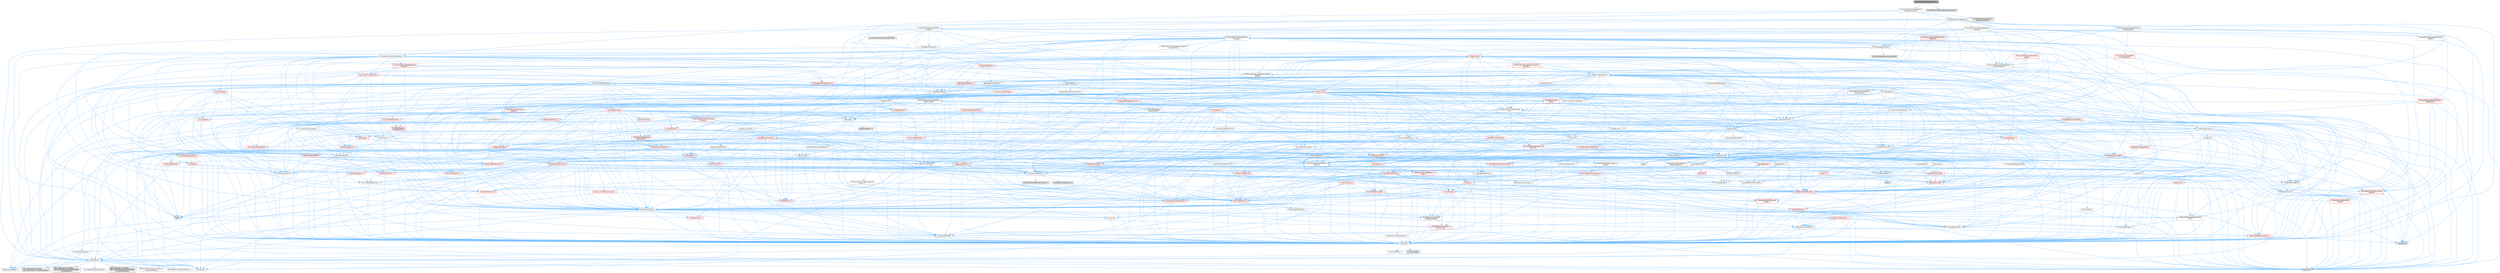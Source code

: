 digraph "MovieSceneInitialValueSystem.h"
{
 // INTERACTIVE_SVG=YES
 // LATEX_PDF_SIZE
  bgcolor="transparent";
  edge [fontname=Helvetica,fontsize=10,labelfontname=Helvetica,labelfontsize=10];
  node [fontname=Helvetica,fontsize=10,shape=box,height=0.2,width=0.4];
  Node1 [id="Node000001",label="MovieSceneInitialValueSystem.h",height=0.2,width=0.4,color="gray40", fillcolor="grey60", style="filled", fontcolor="black",tooltip=" "];
  Node1 -> Node2 [id="edge1_Node000001_Node000002",color="steelblue1",style="solid",tooltip=" "];
  Node2 [id="Node000002",label="EntitySystem/MovieSceneEntity\lInstantiatorSystem.h",height=0.2,width=0.4,color="grey40", fillcolor="white", style="filled",URL="$d1/d77/MovieSceneEntityInstantiatorSystem_8h.html",tooltip=" "];
  Node2 -> Node3 [id="edge2_Node000002_Node000003",color="steelblue1",style="solid",tooltip=" "];
  Node3 [id="Node000003",label="EntitySystem/MovieSceneEntity\lIDs.h",height=0.2,width=0.4,color="grey40", fillcolor="white", style="filled",URL="$db/d36/MovieSceneEntityIDs_8h.html",tooltip=" "];
  Node3 -> Node4 [id="edge3_Node000003_Node000004",color="steelblue1",style="solid",tooltip=" "];
  Node4 [id="Node000004",label="Containers/BitArray.h",height=0.2,width=0.4,color="grey40", fillcolor="white", style="filled",URL="$d1/de4/BitArray_8h.html",tooltip=" "];
  Node4 -> Node5 [id="edge4_Node000004_Node000005",color="steelblue1",style="solid",tooltip=" "];
  Node5 [id="Node000005",label="Containers/ContainerAllocation\lPolicies.h",height=0.2,width=0.4,color="grey40", fillcolor="white", style="filled",URL="$d7/dff/ContainerAllocationPolicies_8h.html",tooltip=" "];
  Node5 -> Node6 [id="edge5_Node000005_Node000006",color="steelblue1",style="solid",tooltip=" "];
  Node6 [id="Node000006",label="CoreTypes.h",height=0.2,width=0.4,color="grey40", fillcolor="white", style="filled",URL="$dc/dec/CoreTypes_8h.html",tooltip=" "];
  Node6 -> Node7 [id="edge6_Node000006_Node000007",color="steelblue1",style="solid",tooltip=" "];
  Node7 [id="Node000007",label="HAL/Platform.h",height=0.2,width=0.4,color="grey40", fillcolor="white", style="filled",URL="$d9/dd0/Platform_8h.html",tooltip=" "];
  Node7 -> Node8 [id="edge7_Node000007_Node000008",color="steelblue1",style="solid",tooltip=" "];
  Node8 [id="Node000008",label="Misc/Build.h",height=0.2,width=0.4,color="grey40", fillcolor="white", style="filled",URL="$d3/dbb/Build_8h.html",tooltip=" "];
  Node7 -> Node9 [id="edge8_Node000007_Node000009",color="steelblue1",style="solid",tooltip=" "];
  Node9 [id="Node000009",label="Misc/LargeWorldCoordinates.h",height=0.2,width=0.4,color="grey40", fillcolor="white", style="filled",URL="$d2/dcb/LargeWorldCoordinates_8h.html",tooltip=" "];
  Node7 -> Node10 [id="edge9_Node000007_Node000010",color="steelblue1",style="solid",tooltip=" "];
  Node10 [id="Node000010",label="type_traits",height=0.2,width=0.4,color="grey60", fillcolor="#E0E0E0", style="filled",tooltip=" "];
  Node7 -> Node11 [id="edge10_Node000007_Node000011",color="steelblue1",style="solid",tooltip=" "];
  Node11 [id="Node000011",label="PreprocessorHelpers.h",height=0.2,width=0.4,color="grey40", fillcolor="white", style="filled",URL="$db/ddb/PreprocessorHelpers_8h.html",tooltip=" "];
  Node7 -> Node12 [id="edge11_Node000007_Node000012",color="steelblue1",style="solid",tooltip=" "];
  Node12 [id="Node000012",label="UBT_COMPILED_PLATFORM\l/UBT_COMPILED_PLATFORMPlatform\lCompilerPreSetup.h",height=0.2,width=0.4,color="grey60", fillcolor="#E0E0E0", style="filled",tooltip=" "];
  Node7 -> Node13 [id="edge12_Node000007_Node000013",color="steelblue1",style="solid",tooltip=" "];
  Node13 [id="Node000013",label="GenericPlatform/GenericPlatform\lCompilerPreSetup.h",height=0.2,width=0.4,color="grey40", fillcolor="white", style="filled",URL="$d9/dc8/GenericPlatformCompilerPreSetup_8h.html",tooltip=" "];
  Node7 -> Node14 [id="edge13_Node000007_Node000014",color="steelblue1",style="solid",tooltip=" "];
  Node14 [id="Node000014",label="GenericPlatform/GenericPlatform.h",height=0.2,width=0.4,color="grey40", fillcolor="white", style="filled",URL="$d6/d84/GenericPlatform_8h.html",tooltip=" "];
  Node7 -> Node15 [id="edge14_Node000007_Node000015",color="steelblue1",style="solid",tooltip=" "];
  Node15 [id="Node000015",label="UBT_COMPILED_PLATFORM\l/UBT_COMPILED_PLATFORMPlatform.h",height=0.2,width=0.4,color="grey60", fillcolor="#E0E0E0", style="filled",tooltip=" "];
  Node7 -> Node16 [id="edge15_Node000007_Node000016",color="steelblue1",style="solid",tooltip=" "];
  Node16 [id="Node000016",label="UBT_COMPILED_PLATFORM\l/UBT_COMPILED_PLATFORMPlatform\lCompilerSetup.h",height=0.2,width=0.4,color="grey60", fillcolor="#E0E0E0", style="filled",tooltip=" "];
  Node6 -> Node17 [id="edge16_Node000006_Node000017",color="steelblue1",style="solid",tooltip=" "];
  Node17 [id="Node000017",label="ProfilingDebugging\l/UMemoryDefines.h",height=0.2,width=0.4,color="grey40", fillcolor="white", style="filled",URL="$d2/da2/UMemoryDefines_8h.html",tooltip=" "];
  Node6 -> Node18 [id="edge17_Node000006_Node000018",color="steelblue1",style="solid",tooltip=" "];
  Node18 [id="Node000018",label="Misc/CoreMiscDefines.h",height=0.2,width=0.4,color="grey40", fillcolor="white", style="filled",URL="$da/d38/CoreMiscDefines_8h.html",tooltip=" "];
  Node18 -> Node7 [id="edge18_Node000018_Node000007",color="steelblue1",style="solid",tooltip=" "];
  Node18 -> Node11 [id="edge19_Node000018_Node000011",color="steelblue1",style="solid",tooltip=" "];
  Node6 -> Node19 [id="edge20_Node000006_Node000019",color="steelblue1",style="solid",tooltip=" "];
  Node19 [id="Node000019",label="Misc/CoreDefines.h",height=0.2,width=0.4,color="grey40", fillcolor="white", style="filled",URL="$d3/dd2/CoreDefines_8h.html",tooltip=" "];
  Node5 -> Node20 [id="edge21_Node000005_Node000020",color="steelblue1",style="solid",tooltip=" "];
  Node20 [id="Node000020",label="Containers/ContainerHelpers.h",height=0.2,width=0.4,color="grey40", fillcolor="white", style="filled",URL="$d7/d33/ContainerHelpers_8h.html",tooltip=" "];
  Node20 -> Node6 [id="edge22_Node000020_Node000006",color="steelblue1",style="solid",tooltip=" "];
  Node5 -> Node5 [id="edge23_Node000005_Node000005",color="steelblue1",style="solid",tooltip=" "];
  Node5 -> Node21 [id="edge24_Node000005_Node000021",color="steelblue1",style="solid",tooltip=" "];
  Node21 [id="Node000021",label="HAL/PlatformMath.h",height=0.2,width=0.4,color="red", fillcolor="#FFF0F0", style="filled",URL="$dc/d53/PlatformMath_8h.html",tooltip=" "];
  Node21 -> Node6 [id="edge25_Node000021_Node000006",color="steelblue1",style="solid",tooltip=" "];
  Node5 -> Node91 [id="edge26_Node000005_Node000091",color="steelblue1",style="solid",tooltip=" "];
  Node91 [id="Node000091",label="HAL/UnrealMemory.h",height=0.2,width=0.4,color="red", fillcolor="#FFF0F0", style="filled",URL="$d9/d96/UnrealMemory_8h.html",tooltip=" "];
  Node91 -> Node6 [id="edge27_Node000091_Node000006",color="steelblue1",style="solid",tooltip=" "];
  Node5 -> Node52 [id="edge28_Node000005_Node000052",color="steelblue1",style="solid",tooltip=" "];
  Node52 [id="Node000052",label="Math/NumericLimits.h",height=0.2,width=0.4,color="grey40", fillcolor="white", style="filled",URL="$df/d1b/NumericLimits_8h.html",tooltip=" "];
  Node52 -> Node6 [id="edge29_Node000052_Node000006",color="steelblue1",style="solid",tooltip=" "];
  Node5 -> Node43 [id="edge30_Node000005_Node000043",color="steelblue1",style="solid",tooltip=" "];
  Node43 [id="Node000043",label="Misc/AssertionMacros.h",height=0.2,width=0.4,color="grey40", fillcolor="white", style="filled",URL="$d0/dfa/AssertionMacros_8h.html",tooltip=" "];
  Node43 -> Node6 [id="edge31_Node000043_Node000006",color="steelblue1",style="solid",tooltip=" "];
  Node43 -> Node7 [id="edge32_Node000043_Node000007",color="steelblue1",style="solid",tooltip=" "];
  Node43 -> Node44 [id="edge33_Node000043_Node000044",color="steelblue1",style="solid",tooltip=" "];
  Node44 [id="Node000044",label="HAL/PlatformMisc.h",height=0.2,width=0.4,color="red", fillcolor="#FFF0F0", style="filled",URL="$d0/df5/PlatformMisc_8h.html",tooltip=" "];
  Node44 -> Node6 [id="edge34_Node000044_Node000006",color="steelblue1",style="solid",tooltip=" "];
  Node43 -> Node11 [id="edge35_Node000043_Node000011",color="steelblue1",style="solid",tooltip=" "];
  Node43 -> Node66 [id="edge36_Node000043_Node000066",color="steelblue1",style="solid",tooltip=" "];
  Node66 [id="Node000066",label="Templates/EnableIf.h",height=0.2,width=0.4,color="grey40", fillcolor="white", style="filled",URL="$d7/d60/EnableIf_8h.html",tooltip=" "];
  Node66 -> Node6 [id="edge37_Node000066_Node000006",color="steelblue1",style="solid",tooltip=" "];
  Node43 -> Node67 [id="edge38_Node000043_Node000067",color="steelblue1",style="solid",tooltip=" "];
  Node67 [id="Node000067",label="Templates/IsArrayOrRefOf\lTypeByPredicate.h",height=0.2,width=0.4,color="grey40", fillcolor="white", style="filled",URL="$d6/da1/IsArrayOrRefOfTypeByPredicate_8h.html",tooltip=" "];
  Node67 -> Node6 [id="edge39_Node000067_Node000006",color="steelblue1",style="solid",tooltip=" "];
  Node43 -> Node68 [id="edge40_Node000043_Node000068",color="steelblue1",style="solid",tooltip=" "];
  Node68 [id="Node000068",label="Templates/IsValidVariadic\lFunctionArg.h",height=0.2,width=0.4,color="red", fillcolor="#FFF0F0", style="filled",URL="$d0/dc8/IsValidVariadicFunctionArg_8h.html",tooltip=" "];
  Node68 -> Node6 [id="edge41_Node000068_Node000006",color="steelblue1",style="solid",tooltip=" "];
  Node68 -> Node10 [id="edge42_Node000068_Node000010",color="steelblue1",style="solid",tooltip=" "];
  Node43 -> Node70 [id="edge43_Node000043_Node000070",color="steelblue1",style="solid",tooltip=" "];
  Node70 [id="Node000070",label="Traits/IsCharEncodingCompatible\lWith.h",height=0.2,width=0.4,color="grey40", fillcolor="white", style="filled",URL="$df/dd1/IsCharEncodingCompatibleWith_8h.html",tooltip=" "];
  Node70 -> Node10 [id="edge44_Node000070_Node000010",color="steelblue1",style="solid",tooltip=" "];
  Node70 -> Node71 [id="edge45_Node000070_Node000071",color="steelblue1",style="solid",tooltip=" "];
  Node71 [id="Node000071",label="Traits/IsCharType.h",height=0.2,width=0.4,color="grey40", fillcolor="white", style="filled",URL="$db/d51/IsCharType_8h.html",tooltip=" "];
  Node71 -> Node6 [id="edge46_Node000071_Node000006",color="steelblue1",style="solid",tooltip=" "];
  Node43 -> Node72 [id="edge47_Node000043_Node000072",color="steelblue1",style="solid",tooltip=" "];
  Node72 [id="Node000072",label="Misc/VarArgs.h",height=0.2,width=0.4,color="grey40", fillcolor="white", style="filled",URL="$d5/d6f/VarArgs_8h.html",tooltip=" "];
  Node72 -> Node6 [id="edge48_Node000072_Node000006",color="steelblue1",style="solid",tooltip=" "];
  Node43 -> Node73 [id="edge49_Node000043_Node000073",color="steelblue1",style="solid",tooltip=" "];
  Node73 [id="Node000073",label="String/FormatStringSan.h",height=0.2,width=0.4,color="red", fillcolor="#FFF0F0", style="filled",URL="$d3/d8b/FormatStringSan_8h.html",tooltip=" "];
  Node73 -> Node10 [id="edge50_Node000073_Node000010",color="steelblue1",style="solid",tooltip=" "];
  Node73 -> Node6 [id="edge51_Node000073_Node000006",color="steelblue1",style="solid",tooltip=" "];
  Node73 -> Node74 [id="edge52_Node000073_Node000074",color="steelblue1",style="solid",tooltip=" "];
  Node74 [id="Node000074",label="Templates/Requires.h",height=0.2,width=0.4,color="grey40", fillcolor="white", style="filled",URL="$dc/d96/Requires_8h.html",tooltip=" "];
  Node74 -> Node66 [id="edge53_Node000074_Node000066",color="steelblue1",style="solid",tooltip=" "];
  Node74 -> Node10 [id="edge54_Node000074_Node000010",color="steelblue1",style="solid",tooltip=" "];
  Node73 -> Node68 [id="edge55_Node000073_Node000068",color="steelblue1",style="solid",tooltip=" "];
  Node73 -> Node71 [id="edge56_Node000073_Node000071",color="steelblue1",style="solid",tooltip=" "];
  Node73 -> Node23 [id="edge57_Node000073_Node000023",color="steelblue1",style="solid",tooltip=" "];
  Node23 [id="Node000023",label="Containers/ContainersFwd.h",height=0.2,width=0.4,color="grey40", fillcolor="white", style="filled",URL="$d4/d0a/ContainersFwd_8h.html",tooltip=" "];
  Node23 -> Node7 [id="edge58_Node000023_Node000007",color="steelblue1",style="solid",tooltip=" "];
  Node23 -> Node6 [id="edge59_Node000023_Node000006",color="steelblue1",style="solid",tooltip=" "];
  Node23 -> Node24 [id="edge60_Node000023_Node000024",color="steelblue1",style="solid",tooltip=" "];
  Node24 [id="Node000024",label="Traits/IsContiguousContainer.h",height=0.2,width=0.4,color="red", fillcolor="#FFF0F0", style="filled",URL="$d5/d3c/IsContiguousContainer_8h.html",tooltip=" "];
  Node24 -> Node6 [id="edge61_Node000024_Node000006",color="steelblue1",style="solid",tooltip=" "];
  Node24 -> Node26 [id="edge62_Node000024_Node000026",color="steelblue1",style="solid",tooltip=" "];
  Node26 [id="Node000026",label="initializer_list",height=0.2,width=0.4,color="grey60", fillcolor="#E0E0E0", style="filled",tooltip=" "];
  Node43 -> Node79 [id="edge63_Node000043_Node000079",color="steelblue1",style="solid",tooltip=" "];
  Node79 [id="Node000079",label="atomic",height=0.2,width=0.4,color="grey60", fillcolor="#E0E0E0", style="filled",tooltip=" "];
  Node5 -> Node108 [id="edge64_Node000005_Node000108",color="steelblue1",style="solid",tooltip=" "];
  Node108 [id="Node000108",label="Templates/IsPolymorphic.h",height=0.2,width=0.4,color="grey40", fillcolor="white", style="filled",URL="$dc/d20/IsPolymorphic_8h.html",tooltip=" "];
  Node5 -> Node109 [id="edge65_Node000005_Node000109",color="steelblue1",style="solid",tooltip=" "];
  Node109 [id="Node000109",label="Templates/MemoryOps.h",height=0.2,width=0.4,color="red", fillcolor="#FFF0F0", style="filled",URL="$db/dea/MemoryOps_8h.html",tooltip=" "];
  Node109 -> Node6 [id="edge66_Node000109_Node000006",color="steelblue1",style="solid",tooltip=" "];
  Node109 -> Node91 [id="edge67_Node000109_Node000091",color="steelblue1",style="solid",tooltip=" "];
  Node109 -> Node74 [id="edge68_Node000109_Node000074",color="steelblue1",style="solid",tooltip=" "];
  Node109 -> Node41 [id="edge69_Node000109_Node000041",color="steelblue1",style="solid",tooltip=" "];
  Node41 [id="Node000041",label="Templates/UnrealTypeTraits.h",height=0.2,width=0.4,color="red", fillcolor="#FFF0F0", style="filled",URL="$d2/d2d/UnrealTypeTraits_8h.html",tooltip=" "];
  Node41 -> Node6 [id="edge70_Node000041_Node000006",color="steelblue1",style="solid",tooltip=" "];
  Node41 -> Node43 [id="edge71_Node000041_Node000043",color="steelblue1",style="solid",tooltip=" "];
  Node41 -> Node66 [id="edge72_Node000041_Node000066",color="steelblue1",style="solid",tooltip=" "];
  Node41 -> Node81 [id="edge73_Node000041_Node000081",color="steelblue1",style="solid",tooltip=" "];
  Node81 [id="Node000081",label="Templates/Models.h",height=0.2,width=0.4,color="red", fillcolor="#FFF0F0", style="filled",URL="$d3/d0c/Models_8h.html",tooltip=" "];
  Node109 -> Node10 [id="edge74_Node000109_Node000010",color="steelblue1",style="solid",tooltip=" "];
  Node5 -> Node88 [id="edge75_Node000005_Node000088",color="steelblue1",style="solid",tooltip=" "];
  Node88 [id="Node000088",label="Templates/TypeCompatible\lBytes.h",height=0.2,width=0.4,color="red", fillcolor="#FFF0F0", style="filled",URL="$df/d0a/TypeCompatibleBytes_8h.html",tooltip=" "];
  Node88 -> Node6 [id="edge76_Node000088_Node000006",color="steelblue1",style="solid",tooltip=" "];
  Node88 -> Node10 [id="edge77_Node000088_Node000010",color="steelblue1",style="solid",tooltip=" "];
  Node5 -> Node10 [id="edge78_Node000005_Node000010",color="steelblue1",style="solid",tooltip=" "];
  Node4 -> Node6 [id="edge79_Node000004_Node000006",color="steelblue1",style="solid",tooltip=" "];
  Node4 -> Node59 [id="edge80_Node000004_Node000059",color="steelblue1",style="solid",tooltip=" "];
  Node59 [id="Node000059",label="HAL/PlatformAtomics.h",height=0.2,width=0.4,color="red", fillcolor="#FFF0F0", style="filled",URL="$d3/d36/PlatformAtomics_8h.html",tooltip=" "];
  Node59 -> Node6 [id="edge81_Node000059_Node000006",color="steelblue1",style="solid",tooltip=" "];
  Node4 -> Node91 [id="edge82_Node000004_Node000091",color="steelblue1",style="solid",tooltip=" "];
  Node4 -> Node111 [id="edge83_Node000004_Node000111",color="steelblue1",style="solid",tooltip=" "];
  Node111 [id="Node000111",label="Math/UnrealMathUtility.h",height=0.2,width=0.4,color="red", fillcolor="#FFF0F0", style="filled",URL="$db/db8/UnrealMathUtility_8h.html",tooltip=" "];
  Node111 -> Node6 [id="edge84_Node000111_Node000006",color="steelblue1",style="solid",tooltip=" "];
  Node111 -> Node43 [id="edge85_Node000111_Node000043",color="steelblue1",style="solid",tooltip=" "];
  Node111 -> Node21 [id="edge86_Node000111_Node000021",color="steelblue1",style="solid",tooltip=" "];
  Node111 -> Node74 [id="edge87_Node000111_Node000074",color="steelblue1",style="solid",tooltip=" "];
  Node4 -> Node43 [id="edge88_Node000004_Node000043",color="steelblue1",style="solid",tooltip=" "];
  Node4 -> Node54 [id="edge89_Node000004_Node000054",color="steelblue1",style="solid",tooltip=" "];
  Node54 [id="Node000054",label="Misc/EnumClassFlags.h",height=0.2,width=0.4,color="grey40", fillcolor="white", style="filled",URL="$d8/de7/EnumClassFlags_8h.html",tooltip=" "];
  Node4 -> Node112 [id="edge90_Node000004_Node000112",color="steelblue1",style="solid",tooltip=" "];
  Node112 [id="Node000112",label="Serialization/Archive.h",height=0.2,width=0.4,color="red", fillcolor="#FFF0F0", style="filled",URL="$d7/d3b/Archive_8h.html",tooltip=" "];
  Node112 -> Node6 [id="edge91_Node000112_Node000006",color="steelblue1",style="solid",tooltip=" "];
  Node112 -> Node43 [id="edge92_Node000112_Node000043",color="steelblue1",style="solid",tooltip=" "];
  Node112 -> Node8 [id="edge93_Node000112_Node000008",color="steelblue1",style="solid",tooltip=" "];
  Node112 -> Node72 [id="edge94_Node000112_Node000072",color="steelblue1",style="solid",tooltip=" "];
  Node112 -> Node66 [id="edge95_Node000112_Node000066",color="steelblue1",style="solid",tooltip=" "];
  Node112 -> Node67 [id="edge96_Node000112_Node000067",color="steelblue1",style="solid",tooltip=" "];
  Node112 -> Node68 [id="edge97_Node000112_Node000068",color="steelblue1",style="solid",tooltip=" "];
  Node112 -> Node121 [id="edge98_Node000112_Node000121",color="steelblue1",style="solid",tooltip=" "];
  Node121 [id="Node000121",label="Templates/UnrealTemplate.h",height=0.2,width=0.4,color="red", fillcolor="#FFF0F0", style="filled",URL="$d4/d24/UnrealTemplate_8h.html",tooltip=" "];
  Node121 -> Node6 [id="edge99_Node000121_Node000006",color="steelblue1",style="solid",tooltip=" "];
  Node121 -> Node91 [id="edge100_Node000121_Node000091",color="steelblue1",style="solid",tooltip=" "];
  Node121 -> Node41 [id="edge101_Node000121_Node000041",color="steelblue1",style="solid",tooltip=" "];
  Node121 -> Node74 [id="edge102_Node000121_Node000074",color="steelblue1",style="solid",tooltip=" "];
  Node121 -> Node88 [id="edge103_Node000121_Node000088",color="steelblue1",style="solid",tooltip=" "];
  Node121 -> Node24 [id="edge104_Node000121_Node000024",color="steelblue1",style="solid",tooltip=" "];
  Node121 -> Node10 [id="edge105_Node000121_Node000010",color="steelblue1",style="solid",tooltip=" "];
  Node112 -> Node70 [id="edge106_Node000112_Node000070",color="steelblue1",style="solid",tooltip=" "];
  Node4 -> Node125 [id="edge107_Node000004_Node000125",color="steelblue1",style="solid",tooltip=" "];
  Node125 [id="Node000125",label="Serialization/MemoryImage\lWriter.h",height=0.2,width=0.4,color="grey40", fillcolor="white", style="filled",URL="$d0/d08/MemoryImageWriter_8h.html",tooltip=" "];
  Node125 -> Node6 [id="edge108_Node000125_Node000006",color="steelblue1",style="solid",tooltip=" "];
  Node125 -> Node126 [id="edge109_Node000125_Node000126",color="steelblue1",style="solid",tooltip=" "];
  Node126 [id="Node000126",label="Serialization/MemoryLayout.h",height=0.2,width=0.4,color="red", fillcolor="#FFF0F0", style="filled",URL="$d7/d66/MemoryLayout_8h.html",tooltip=" "];
  Node126 -> Node46 [id="edge110_Node000126_Node000046",color="steelblue1",style="solid",tooltip=" "];
  Node46 [id="Node000046",label="Containers/StringFwd.h",height=0.2,width=0.4,color="grey40", fillcolor="white", style="filled",URL="$df/d37/StringFwd_8h.html",tooltip=" "];
  Node46 -> Node6 [id="edge111_Node000046_Node000006",color="steelblue1",style="solid",tooltip=" "];
  Node46 -> Node47 [id="edge112_Node000046_Node000047",color="steelblue1",style="solid",tooltip=" "];
  Node47 [id="Node000047",label="Traits/ElementType.h",height=0.2,width=0.4,color="grey40", fillcolor="white", style="filled",URL="$d5/d4f/ElementType_8h.html",tooltip=" "];
  Node47 -> Node7 [id="edge113_Node000047_Node000007",color="steelblue1",style="solid",tooltip=" "];
  Node47 -> Node26 [id="edge114_Node000047_Node000026",color="steelblue1",style="solid",tooltip=" "];
  Node47 -> Node10 [id="edge115_Node000047_Node000010",color="steelblue1",style="solid",tooltip=" "];
  Node46 -> Node24 [id="edge116_Node000046_Node000024",color="steelblue1",style="solid",tooltip=" "];
  Node126 -> Node91 [id="edge117_Node000126_Node000091",color="steelblue1",style="solid",tooltip=" "];
  Node126 -> Node66 [id="edge118_Node000126_Node000066",color="steelblue1",style="solid",tooltip=" "];
  Node126 -> Node108 [id="edge119_Node000126_Node000108",color="steelblue1",style="solid",tooltip=" "];
  Node126 -> Node81 [id="edge120_Node000126_Node000081",color="steelblue1",style="solid",tooltip=" "];
  Node126 -> Node121 [id="edge121_Node000126_Node000121",color="steelblue1",style="solid",tooltip=" "];
  Node4 -> Node126 [id="edge122_Node000004_Node000126",color="steelblue1",style="solid",tooltip=" "];
  Node4 -> Node66 [id="edge123_Node000004_Node000066",color="steelblue1",style="solid",tooltip=" "];
  Node4 -> Node139 [id="edge124_Node000004_Node000139",color="steelblue1",style="solid",tooltip=" "];
  Node139 [id="Node000139",label="Templates/Invoke.h",height=0.2,width=0.4,color="red", fillcolor="#FFF0F0", style="filled",URL="$d7/deb/Invoke_8h.html",tooltip=" "];
  Node139 -> Node6 [id="edge125_Node000139_Node000006",color="steelblue1",style="solid",tooltip=" "];
  Node139 -> Node121 [id="edge126_Node000139_Node000121",color="steelblue1",style="solid",tooltip=" "];
  Node139 -> Node10 [id="edge127_Node000139_Node000010",color="steelblue1",style="solid",tooltip=" "];
  Node4 -> Node121 [id="edge128_Node000004_Node000121",color="steelblue1",style="solid",tooltip=" "];
  Node4 -> Node41 [id="edge129_Node000004_Node000041",color="steelblue1",style="solid",tooltip=" "];
  Node3 -> Node5 [id="edge130_Node000003_Node000005",color="steelblue1",style="solid",tooltip=" "];
  Node3 -> Node6 [id="edge131_Node000003_Node000006",color="steelblue1",style="solid",tooltip=" "];
  Node3 -> Node43 [id="edge132_Node000003_Node000043",color="steelblue1",style="solid",tooltip=" "];
  Node3 -> Node141 [id="edge133_Node000003_Node000141",color="steelblue1",style="solid",tooltip=" "];
  Node141 [id="Node000141",label="Misc/Guid.h",height=0.2,width=0.4,color="grey40", fillcolor="white", style="filled",URL="$d6/d2a/Guid_8h.html",tooltip=" "];
  Node141 -> Node46 [id="edge134_Node000141_Node000046",color="steelblue1",style="solid",tooltip=" "];
  Node141 -> Node142 [id="edge135_Node000141_Node000142",color="steelblue1",style="solid",tooltip=" "];
  Node142 [id="Node000142",label="Containers/UnrealString.h",height=0.2,width=0.4,color="grey40", fillcolor="white", style="filled",URL="$d5/dba/UnrealString_8h.html",tooltip=" "];
  Node142 -> Node143 [id="edge136_Node000142_Node000143",color="steelblue1",style="solid",tooltip=" "];
  Node143 [id="Node000143",label="Containers/UnrealStringIncludes.h.inl",height=0.2,width=0.4,color="grey60", fillcolor="#E0E0E0", style="filled",tooltip=" "];
  Node142 -> Node144 [id="edge137_Node000142_Node000144",color="steelblue1",style="solid",tooltip=" "];
  Node144 [id="Node000144",label="Containers/UnrealString.h.inl",height=0.2,width=0.4,color="grey60", fillcolor="#E0E0E0", style="filled",tooltip=" "];
  Node142 -> Node145 [id="edge138_Node000142_Node000145",color="steelblue1",style="solid",tooltip=" "];
  Node145 [id="Node000145",label="Misc/StringFormatArg.h",height=0.2,width=0.4,color="grey40", fillcolor="white", style="filled",URL="$d2/d16/StringFormatArg_8h.html",tooltip=" "];
  Node145 -> Node23 [id="edge139_Node000145_Node000023",color="steelblue1",style="solid",tooltip=" "];
  Node141 -> Node6 [id="edge140_Node000141_Node000006",color="steelblue1",style="solid",tooltip=" "];
  Node141 -> Node11 [id="edge141_Node000141_Node000011",color="steelblue1",style="solid",tooltip=" "];
  Node141 -> Node146 [id="edge142_Node000141_Node000146",color="steelblue1",style="solid",tooltip=" "];
  Node146 [id="Node000146",label="Hash/CityHash.h",height=0.2,width=0.4,color="grey40", fillcolor="white", style="filled",URL="$d0/d13/CityHash_8h.html",tooltip=" "];
  Node146 -> Node6 [id="edge143_Node000146_Node000006",color="steelblue1",style="solid",tooltip=" "];
  Node141 -> Node43 [id="edge144_Node000141_Node000043",color="steelblue1",style="solid",tooltip=" "];
  Node141 -> Node131 [id="edge145_Node000141_Node000131",color="steelblue1",style="solid",tooltip=" "];
  Node131 [id="Node000131",label="Misc/Crc.h",height=0.2,width=0.4,color="red", fillcolor="#FFF0F0", style="filled",URL="$d4/dd2/Crc_8h.html",tooltip=" "];
  Node131 -> Node6 [id="edge146_Node000131_Node000006",color="steelblue1",style="solid",tooltip=" "];
  Node131 -> Node43 [id="edge147_Node000131_Node000043",color="steelblue1",style="solid",tooltip=" "];
  Node131 -> Node132 [id="edge148_Node000131_Node000132",color="steelblue1",style="solid",tooltip=" "];
  Node132 [id="Node000132",label="Misc/CString.h",height=0.2,width=0.4,color="red", fillcolor="#FFF0F0", style="filled",URL="$d2/d49/CString_8h.html",tooltip=" "];
  Node132 -> Node6 [id="edge149_Node000132_Node000006",color="steelblue1",style="solid",tooltip=" "];
  Node132 -> Node27 [id="edge150_Node000132_Node000027",color="steelblue1",style="solid",tooltip=" "];
  Node27 [id="Node000027",label="HAL/PlatformCrt.h",height=0.2,width=0.4,color="red", fillcolor="#FFF0F0", style="filled",URL="$d8/d75/PlatformCrt_8h.html",tooltip=" "];
  Node132 -> Node43 [id="edge151_Node000132_Node000043",color="steelblue1",style="solid",tooltip=" "];
  Node132 -> Node72 [id="edge152_Node000132_Node000072",color="steelblue1",style="solid",tooltip=" "];
  Node132 -> Node67 [id="edge153_Node000132_Node000067",color="steelblue1",style="solid",tooltip=" "];
  Node132 -> Node68 [id="edge154_Node000132_Node000068",color="steelblue1",style="solid",tooltip=" "];
  Node132 -> Node70 [id="edge155_Node000132_Node000070",color="steelblue1",style="solid",tooltip=" "];
  Node131 -> Node41 [id="edge156_Node000131_Node000041",color="steelblue1",style="solid",tooltip=" "];
  Node131 -> Node71 [id="edge157_Node000131_Node000071",color="steelblue1",style="solid",tooltip=" "];
  Node141 -> Node112 [id="edge158_Node000141_Node000112",color="steelblue1",style="solid",tooltip=" "];
  Node141 -> Node126 [id="edge159_Node000141_Node000126",color="steelblue1",style="solid",tooltip=" "];
  Node141 -> Node147 [id="edge160_Node000141_Node000147",color="steelblue1",style="solid",tooltip=" "];
  Node147 [id="Node000147",label="Serialization/Structured\lArchive.h",height=0.2,width=0.4,color="red", fillcolor="#FFF0F0", style="filled",URL="$d9/d1e/StructuredArchive_8h.html",tooltip=" "];
  Node147 -> Node148 [id="edge161_Node000147_Node000148",color="steelblue1",style="solid",tooltip=" "];
  Node148 [id="Node000148",label="Containers/Array.h",height=0.2,width=0.4,color="grey40", fillcolor="white", style="filled",URL="$df/dd0/Array_8h.html",tooltip=" "];
  Node148 -> Node6 [id="edge162_Node000148_Node000006",color="steelblue1",style="solid",tooltip=" "];
  Node148 -> Node43 [id="edge163_Node000148_Node000043",color="steelblue1",style="solid",tooltip=" "];
  Node148 -> Node149 [id="edge164_Node000148_Node000149",color="steelblue1",style="solid",tooltip=" "];
  Node149 [id="Node000149",label="Misc/IntrusiveUnsetOptional\lState.h",height=0.2,width=0.4,color="red", fillcolor="#FFF0F0", style="filled",URL="$d2/d0a/IntrusiveUnsetOptionalState_8h.html",tooltip=" "];
  Node148 -> Node151 [id="edge165_Node000148_Node000151",color="steelblue1",style="solid",tooltip=" "];
  Node151 [id="Node000151",label="Misc/ReverseIterate.h",height=0.2,width=0.4,color="red", fillcolor="#FFF0F0", style="filled",URL="$db/de3/ReverseIterate_8h.html",tooltip=" "];
  Node151 -> Node7 [id="edge166_Node000151_Node000007",color="steelblue1",style="solid",tooltip=" "];
  Node148 -> Node91 [id="edge167_Node000148_Node000091",color="steelblue1",style="solid",tooltip=" "];
  Node148 -> Node41 [id="edge168_Node000148_Node000041",color="steelblue1",style="solid",tooltip=" "];
  Node148 -> Node121 [id="edge169_Node000148_Node000121",color="steelblue1",style="solid",tooltip=" "];
  Node148 -> Node153 [id="edge170_Node000148_Node000153",color="steelblue1",style="solid",tooltip=" "];
  Node153 [id="Node000153",label="Containers/AllowShrinking.h",height=0.2,width=0.4,color="grey40", fillcolor="white", style="filled",URL="$d7/d1a/AllowShrinking_8h.html",tooltip=" "];
  Node153 -> Node6 [id="edge171_Node000153_Node000006",color="steelblue1",style="solid",tooltip=" "];
  Node148 -> Node5 [id="edge172_Node000148_Node000005",color="steelblue1",style="solid",tooltip=" "];
  Node148 -> Node154 [id="edge173_Node000148_Node000154",color="steelblue1",style="solid",tooltip=" "];
  Node154 [id="Node000154",label="Containers/ContainerElement\lTypeCompatibility.h",height=0.2,width=0.4,color="grey40", fillcolor="white", style="filled",URL="$df/ddf/ContainerElementTypeCompatibility_8h.html",tooltip=" "];
  Node154 -> Node6 [id="edge174_Node000154_Node000006",color="steelblue1",style="solid",tooltip=" "];
  Node154 -> Node41 [id="edge175_Node000154_Node000041",color="steelblue1",style="solid",tooltip=" "];
  Node148 -> Node112 [id="edge176_Node000148_Node000112",color="steelblue1",style="solid",tooltip=" "];
  Node148 -> Node125 [id="edge177_Node000148_Node000125",color="steelblue1",style="solid",tooltip=" "];
  Node148 -> Node155 [id="edge178_Node000148_Node000155",color="steelblue1",style="solid",tooltip=" "];
  Node155 [id="Node000155",label="Algo/Heapify.h",height=0.2,width=0.4,color="grey40", fillcolor="white", style="filled",URL="$d0/d2a/Heapify_8h.html",tooltip=" "];
  Node155 -> Node156 [id="edge179_Node000155_Node000156",color="steelblue1",style="solid",tooltip=" "];
  Node156 [id="Node000156",label="Algo/Impl/BinaryHeap.h",height=0.2,width=0.4,color="red", fillcolor="#FFF0F0", style="filled",URL="$d7/da3/Algo_2Impl_2BinaryHeap_8h.html",tooltip=" "];
  Node156 -> Node139 [id="edge180_Node000156_Node000139",color="steelblue1",style="solid",tooltip=" "];
  Node156 -> Node10 [id="edge181_Node000156_Node000010",color="steelblue1",style="solid",tooltip=" "];
  Node155 -> Node159 [id="edge182_Node000155_Node000159",color="steelblue1",style="solid",tooltip=" "];
  Node159 [id="Node000159",label="Templates/IdentityFunctor.h",height=0.2,width=0.4,color="grey40", fillcolor="white", style="filled",URL="$d7/d2e/IdentityFunctor_8h.html",tooltip=" "];
  Node159 -> Node7 [id="edge183_Node000159_Node000007",color="steelblue1",style="solid",tooltip=" "];
  Node155 -> Node139 [id="edge184_Node000155_Node000139",color="steelblue1",style="solid",tooltip=" "];
  Node155 -> Node160 [id="edge185_Node000155_Node000160",color="steelblue1",style="solid",tooltip=" "];
  Node160 [id="Node000160",label="Templates/Less.h",height=0.2,width=0.4,color="grey40", fillcolor="white", style="filled",URL="$de/dc8/Less_8h.html",tooltip=" "];
  Node160 -> Node6 [id="edge186_Node000160_Node000006",color="steelblue1",style="solid",tooltip=" "];
  Node160 -> Node121 [id="edge187_Node000160_Node000121",color="steelblue1",style="solid",tooltip=" "];
  Node155 -> Node121 [id="edge188_Node000155_Node000121",color="steelblue1",style="solid",tooltip=" "];
  Node148 -> Node161 [id="edge189_Node000148_Node000161",color="steelblue1",style="solid",tooltip=" "];
  Node161 [id="Node000161",label="Algo/HeapSort.h",height=0.2,width=0.4,color="grey40", fillcolor="white", style="filled",URL="$d3/d92/HeapSort_8h.html",tooltip=" "];
  Node161 -> Node156 [id="edge190_Node000161_Node000156",color="steelblue1",style="solid",tooltip=" "];
  Node161 -> Node159 [id="edge191_Node000161_Node000159",color="steelblue1",style="solid",tooltip=" "];
  Node161 -> Node160 [id="edge192_Node000161_Node000160",color="steelblue1",style="solid",tooltip=" "];
  Node161 -> Node121 [id="edge193_Node000161_Node000121",color="steelblue1",style="solid",tooltip=" "];
  Node148 -> Node162 [id="edge194_Node000148_Node000162",color="steelblue1",style="solid",tooltip=" "];
  Node162 [id="Node000162",label="Algo/IsHeap.h",height=0.2,width=0.4,color="grey40", fillcolor="white", style="filled",URL="$de/d32/IsHeap_8h.html",tooltip=" "];
  Node162 -> Node156 [id="edge195_Node000162_Node000156",color="steelblue1",style="solid",tooltip=" "];
  Node162 -> Node159 [id="edge196_Node000162_Node000159",color="steelblue1",style="solid",tooltip=" "];
  Node162 -> Node139 [id="edge197_Node000162_Node000139",color="steelblue1",style="solid",tooltip=" "];
  Node162 -> Node160 [id="edge198_Node000162_Node000160",color="steelblue1",style="solid",tooltip=" "];
  Node162 -> Node121 [id="edge199_Node000162_Node000121",color="steelblue1",style="solid",tooltip=" "];
  Node148 -> Node156 [id="edge200_Node000148_Node000156",color="steelblue1",style="solid",tooltip=" "];
  Node148 -> Node163 [id="edge201_Node000148_Node000163",color="steelblue1",style="solid",tooltip=" "];
  Node163 [id="Node000163",label="Algo/StableSort.h",height=0.2,width=0.4,color="red", fillcolor="#FFF0F0", style="filled",URL="$d7/d3c/StableSort_8h.html",tooltip=" "];
  Node163 -> Node164 [id="edge202_Node000163_Node000164",color="steelblue1",style="solid",tooltip=" "];
  Node164 [id="Node000164",label="Algo/BinarySearch.h",height=0.2,width=0.4,color="grey40", fillcolor="white", style="filled",URL="$db/db4/BinarySearch_8h.html",tooltip=" "];
  Node164 -> Node159 [id="edge203_Node000164_Node000159",color="steelblue1",style="solid",tooltip=" "];
  Node164 -> Node139 [id="edge204_Node000164_Node000139",color="steelblue1",style="solid",tooltip=" "];
  Node164 -> Node160 [id="edge205_Node000164_Node000160",color="steelblue1",style="solid",tooltip=" "];
  Node163 -> Node159 [id="edge206_Node000163_Node000159",color="steelblue1",style="solid",tooltip=" "];
  Node163 -> Node139 [id="edge207_Node000163_Node000139",color="steelblue1",style="solid",tooltip=" "];
  Node163 -> Node160 [id="edge208_Node000163_Node000160",color="steelblue1",style="solid",tooltip=" "];
  Node163 -> Node121 [id="edge209_Node000163_Node000121",color="steelblue1",style="solid",tooltip=" "];
  Node148 -> Node166 [id="edge210_Node000148_Node000166",color="steelblue1",style="solid",tooltip=" "];
  Node166 [id="Node000166",label="Concepts/GetTypeHashable.h",height=0.2,width=0.4,color="grey40", fillcolor="white", style="filled",URL="$d3/da2/GetTypeHashable_8h.html",tooltip=" "];
  Node166 -> Node6 [id="edge211_Node000166_Node000006",color="steelblue1",style="solid",tooltip=" "];
  Node166 -> Node130 [id="edge212_Node000166_Node000130",color="steelblue1",style="solid",tooltip=" "];
  Node130 [id="Node000130",label="Templates/TypeHash.h",height=0.2,width=0.4,color="grey40", fillcolor="white", style="filled",URL="$d1/d62/TypeHash_8h.html",tooltip=" "];
  Node130 -> Node6 [id="edge213_Node000130_Node000006",color="steelblue1",style="solid",tooltip=" "];
  Node130 -> Node74 [id="edge214_Node000130_Node000074",color="steelblue1",style="solid",tooltip=" "];
  Node130 -> Node131 [id="edge215_Node000130_Node000131",color="steelblue1",style="solid",tooltip=" "];
  Node130 -> Node136 [id="edge216_Node000130_Node000136",color="steelblue1",style="solid",tooltip=" "];
  Node136 [id="Node000136",label="stdint.h",height=0.2,width=0.4,color="grey60", fillcolor="#E0E0E0", style="filled",tooltip=" "];
  Node130 -> Node10 [id="edge217_Node000130_Node000010",color="steelblue1",style="solid",tooltip=" "];
  Node148 -> Node159 [id="edge218_Node000148_Node000159",color="steelblue1",style="solid",tooltip=" "];
  Node148 -> Node139 [id="edge219_Node000148_Node000139",color="steelblue1",style="solid",tooltip=" "];
  Node148 -> Node160 [id="edge220_Node000148_Node000160",color="steelblue1",style="solid",tooltip=" "];
  Node148 -> Node167 [id="edge221_Node000148_Node000167",color="steelblue1",style="solid",tooltip=" "];
  Node167 [id="Node000167",label="Templates/LosesQualifiers\lFromTo.h",height=0.2,width=0.4,color="red", fillcolor="#FFF0F0", style="filled",URL="$d2/db3/LosesQualifiersFromTo_8h.html",tooltip=" "];
  Node167 -> Node10 [id="edge222_Node000167_Node000010",color="steelblue1",style="solid",tooltip=" "];
  Node148 -> Node74 [id="edge223_Node000148_Node000074",color="steelblue1",style="solid",tooltip=" "];
  Node148 -> Node168 [id="edge224_Node000148_Node000168",color="steelblue1",style="solid",tooltip=" "];
  Node168 [id="Node000168",label="Templates/Sorting.h",height=0.2,width=0.4,color="grey40", fillcolor="white", style="filled",URL="$d3/d9e/Sorting_8h.html",tooltip=" "];
  Node168 -> Node6 [id="edge225_Node000168_Node000006",color="steelblue1",style="solid",tooltip=" "];
  Node168 -> Node164 [id="edge226_Node000168_Node000164",color="steelblue1",style="solid",tooltip=" "];
  Node168 -> Node169 [id="edge227_Node000168_Node000169",color="steelblue1",style="solid",tooltip=" "];
  Node169 [id="Node000169",label="Algo/Sort.h",height=0.2,width=0.4,color="red", fillcolor="#FFF0F0", style="filled",URL="$d1/d87/Sort_8h.html",tooltip=" "];
  Node168 -> Node21 [id="edge228_Node000168_Node000021",color="steelblue1",style="solid",tooltip=" "];
  Node168 -> Node160 [id="edge229_Node000168_Node000160",color="steelblue1",style="solid",tooltip=" "];
  Node148 -> Node171 [id="edge230_Node000148_Node000171",color="steelblue1",style="solid",tooltip=" "];
  Node171 [id="Node000171",label="Templates/AlignmentTemplates.h",height=0.2,width=0.4,color="red", fillcolor="#FFF0F0", style="filled",URL="$dd/d32/AlignmentTemplates_8h.html",tooltip=" "];
  Node171 -> Node6 [id="edge231_Node000171_Node000006",color="steelblue1",style="solid",tooltip=" "];
  Node148 -> Node47 [id="edge232_Node000148_Node000047",color="steelblue1",style="solid",tooltip=" "];
  Node148 -> Node89 [id="edge233_Node000148_Node000089",color="steelblue1",style="solid",tooltip=" "];
  Node89 [id="Node000089",label="limits",height=0.2,width=0.4,color="grey60", fillcolor="#E0E0E0", style="filled",tooltip=" "];
  Node148 -> Node10 [id="edge234_Node000148_Node000010",color="steelblue1",style="solid",tooltip=" "];
  Node147 -> Node5 [id="edge235_Node000147_Node000005",color="steelblue1",style="solid",tooltip=" "];
  Node147 -> Node6 [id="edge236_Node000147_Node000006",color="steelblue1",style="solid",tooltip=" "];
  Node147 -> Node8 [id="edge237_Node000147_Node000008",color="steelblue1",style="solid",tooltip=" "];
  Node147 -> Node112 [id="edge238_Node000147_Node000112",color="steelblue1",style="solid",tooltip=" "];
  Node3 -> Node130 [id="edge239_Node000003_Node000130",color="steelblue1",style="solid",tooltip=" "];
  Node3 -> Node26 [id="edge240_Node000003_Node000026",color="steelblue1",style="solid",tooltip=" "];
  Node2 -> Node187 [id="edge241_Node000002_Node000187",color="steelblue1",style="solid",tooltip=" "];
  Node187 [id="Node000187",label="EntitySystem/MovieSceneEntity\lSystem.h",height=0.2,width=0.4,color="grey40", fillcolor="white", style="filled",URL="$dd/d4b/MovieSceneEntitySystem_8h.html",tooltip=" "];
  Node187 -> Node188 [id="edge242_Node000187_Node000188",color="steelblue1",style="solid",tooltip=" "];
  Node188 [id="Node000188",label="Async/TaskGraphInterfaces.h",height=0.2,width=0.4,color="grey40", fillcolor="white", style="filled",URL="$d2/d4c/TaskGraphInterfaces_8h.html",tooltip=" "];
  Node188 -> Node6 [id="edge243_Node000188_Node000006",color="steelblue1",style="solid",tooltip=" "];
  Node188 -> Node43 [id="edge244_Node000188_Node000043",color="steelblue1",style="solid",tooltip=" "];
  Node188 -> Node5 [id="edge245_Node000188_Node000005",color="steelblue1",style="solid",tooltip=" "];
  Node188 -> Node148 [id="edge246_Node000188_Node000148",color="steelblue1",style="solid",tooltip=" "];
  Node188 -> Node142 [id="edge247_Node000188_Node000142",color="steelblue1",style="solid",tooltip=" "];
  Node188 -> Node189 [id="edge248_Node000188_Node000189",color="steelblue1",style="solid",tooltip=" "];
  Node189 [id="Node000189",label="Templates/Function.h",height=0.2,width=0.4,color="red", fillcolor="#FFF0F0", style="filled",URL="$df/df5/Function_8h.html",tooltip=" "];
  Node189 -> Node6 [id="edge249_Node000189_Node000006",color="steelblue1",style="solid",tooltip=" "];
  Node189 -> Node43 [id="edge250_Node000189_Node000043",color="steelblue1",style="solid",tooltip=" "];
  Node189 -> Node149 [id="edge251_Node000189_Node000149",color="steelblue1",style="solid",tooltip=" "];
  Node189 -> Node91 [id="edge252_Node000189_Node000091",color="steelblue1",style="solid",tooltip=" "];
  Node189 -> Node41 [id="edge253_Node000189_Node000041",color="steelblue1",style="solid",tooltip=" "];
  Node189 -> Node139 [id="edge254_Node000189_Node000139",color="steelblue1",style="solid",tooltip=" "];
  Node189 -> Node121 [id="edge255_Node000189_Node000121",color="steelblue1",style="solid",tooltip=" "];
  Node189 -> Node74 [id="edge256_Node000189_Node000074",color="steelblue1",style="solid",tooltip=" "];
  Node189 -> Node111 [id="edge257_Node000189_Node000111",color="steelblue1",style="solid",tooltip=" "];
  Node189 -> Node10 [id="edge258_Node000189_Node000010",color="steelblue1",style="solid",tooltip=" "];
  Node188 -> Node191 [id="edge259_Node000188_Node000191",color="steelblue1",style="solid",tooltip=" "];
  Node191 [id="Node000191",label="Delegates/Delegate.h",height=0.2,width=0.4,color="red", fillcolor="#FFF0F0", style="filled",URL="$d4/d80/Delegate_8h.html",tooltip=" "];
  Node191 -> Node6 [id="edge260_Node000191_Node000006",color="steelblue1",style="solid",tooltip=" "];
  Node191 -> Node43 [id="edge261_Node000191_Node000043",color="steelblue1",style="solid",tooltip=" "];
  Node191 -> Node192 [id="edge262_Node000191_Node000192",color="steelblue1",style="solid",tooltip=" "];
  Node192 [id="Node000192",label="UObject/NameTypes.h",height=0.2,width=0.4,color="red", fillcolor="#FFF0F0", style="filled",URL="$d6/d35/NameTypes_8h.html",tooltip=" "];
  Node192 -> Node6 [id="edge263_Node000192_Node000006",color="steelblue1",style="solid",tooltip=" "];
  Node192 -> Node43 [id="edge264_Node000192_Node000043",color="steelblue1",style="solid",tooltip=" "];
  Node192 -> Node91 [id="edge265_Node000192_Node000091",color="steelblue1",style="solid",tooltip=" "];
  Node192 -> Node41 [id="edge266_Node000192_Node000041",color="steelblue1",style="solid",tooltip=" "];
  Node192 -> Node121 [id="edge267_Node000192_Node000121",color="steelblue1",style="solid",tooltip=" "];
  Node192 -> Node142 [id="edge268_Node000192_Node000142",color="steelblue1",style="solid",tooltip=" "];
  Node192 -> Node193 [id="edge269_Node000192_Node000193",color="steelblue1",style="solid",tooltip=" "];
  Node193 [id="Node000193",label="HAL/CriticalSection.h",height=0.2,width=0.4,color="red", fillcolor="#FFF0F0", style="filled",URL="$d6/d90/CriticalSection_8h.html",tooltip=" "];
  Node192 -> Node46 [id="edge270_Node000192_Node000046",color="steelblue1",style="solid",tooltip=" "];
  Node192 -> Node197 [id="edge271_Node000192_Node000197",color="steelblue1",style="solid",tooltip=" "];
  Node197 [id="Node000197",label="UObject/UnrealNames.h",height=0.2,width=0.4,color="red", fillcolor="#FFF0F0", style="filled",URL="$d8/db1/UnrealNames_8h.html",tooltip=" "];
  Node197 -> Node6 [id="edge272_Node000197_Node000006",color="steelblue1",style="solid",tooltip=" "];
  Node192 -> Node99 [id="edge273_Node000192_Node000099",color="steelblue1",style="solid",tooltip=" "];
  Node99 [id="Node000099",label="Templates/Atomic.h",height=0.2,width=0.4,color="red", fillcolor="#FFF0F0", style="filled",URL="$d3/d91/Atomic_8h.html",tooltip=" "];
  Node99 -> Node100 [id="edge274_Node000099_Node000100",color="steelblue1",style="solid",tooltip=" "];
  Node100 [id="Node000100",label="HAL/ThreadSafeCounter.h",height=0.2,width=0.4,color="grey40", fillcolor="white", style="filled",URL="$dc/dc9/ThreadSafeCounter_8h.html",tooltip=" "];
  Node100 -> Node6 [id="edge275_Node000100_Node000006",color="steelblue1",style="solid",tooltip=" "];
  Node100 -> Node59 [id="edge276_Node000100_Node000059",color="steelblue1",style="solid",tooltip=" "];
  Node99 -> Node79 [id="edge277_Node000099_Node000079",color="steelblue1",style="solid",tooltip=" "];
  Node192 -> Node126 [id="edge278_Node000192_Node000126",color="steelblue1",style="solid",tooltip=" "];
  Node192 -> Node149 [id="edge279_Node000192_Node000149",color="steelblue1",style="solid",tooltip=" "];
  Node188 -> Node100 [id="edge280_Node000188_Node000100",color="steelblue1",style="solid",tooltip=" "];
  Node188 -> Node248 [id="edge281_Node000188_Node000248",color="steelblue1",style="solid",tooltip=" "];
  Node248 [id="Node000248",label="Containers/LockFreeList.h",height=0.2,width=0.4,color="red", fillcolor="#FFF0F0", style="filled",URL="$d4/de7/LockFreeList_8h.html",tooltip=" "];
  Node248 -> Node148 [id="edge282_Node000248_Node000148",color="steelblue1",style="solid",tooltip=" "];
  Node248 -> Node23 [id="edge283_Node000248_Node000023",color="steelblue1",style="solid",tooltip=" "];
  Node248 -> Node218 [id="edge284_Node000248_Node000218",color="steelblue1",style="solid",tooltip=" "];
  Node218 [id="Node000218",label="CoreGlobals.h",height=0.2,width=0.4,color="red", fillcolor="#FFF0F0", style="filled",URL="$d5/d8c/CoreGlobals_8h.html",tooltip=" "];
  Node218 -> Node142 [id="edge285_Node000218_Node000142",color="steelblue1",style="solid",tooltip=" "];
  Node218 -> Node6 [id="edge286_Node000218_Node000006",color="steelblue1",style="solid",tooltip=" "];
  Node218 -> Node219 [id="edge287_Node000218_Node000219",color="steelblue1",style="solid",tooltip=" "];
  Node219 [id="Node000219",label="HAL/PlatformTLS.h",height=0.2,width=0.4,color="red", fillcolor="#FFF0F0", style="filled",URL="$d0/def/PlatformTLS_8h.html",tooltip=" "];
  Node219 -> Node6 [id="edge288_Node000219_Node000006",color="steelblue1",style="solid",tooltip=" "];
  Node218 -> Node222 [id="edge289_Node000218_Node000222",color="steelblue1",style="solid",tooltip=" "];
  Node222 [id="Node000222",label="Logging/LogMacros.h",height=0.2,width=0.4,color="red", fillcolor="#FFF0F0", style="filled",URL="$d0/d16/LogMacros_8h.html",tooltip=" "];
  Node222 -> Node142 [id="edge290_Node000222_Node000142",color="steelblue1",style="solid",tooltip=" "];
  Node222 -> Node6 [id="edge291_Node000222_Node000006",color="steelblue1",style="solid",tooltip=" "];
  Node222 -> Node11 [id="edge292_Node000222_Node000011",color="steelblue1",style="solid",tooltip=" "];
  Node222 -> Node98 [id="edge293_Node000222_Node000098",color="steelblue1",style="solid",tooltip=" "];
  Node98 [id="Node000098",label="Logging/LogVerbosity.h",height=0.2,width=0.4,color="grey40", fillcolor="white", style="filled",URL="$d2/d8f/LogVerbosity_8h.html",tooltip=" "];
  Node98 -> Node6 [id="edge294_Node000098_Node000006",color="steelblue1",style="solid",tooltip=" "];
  Node222 -> Node43 [id="edge295_Node000222_Node000043",color="steelblue1",style="solid",tooltip=" "];
  Node222 -> Node8 [id="edge296_Node000222_Node000008",color="steelblue1",style="solid",tooltip=" "];
  Node222 -> Node72 [id="edge297_Node000222_Node000072",color="steelblue1",style="solid",tooltip=" "];
  Node222 -> Node73 [id="edge298_Node000222_Node000073",color="steelblue1",style="solid",tooltip=" "];
  Node222 -> Node66 [id="edge299_Node000222_Node000066",color="steelblue1",style="solid",tooltip=" "];
  Node222 -> Node67 [id="edge300_Node000222_Node000067",color="steelblue1",style="solid",tooltip=" "];
  Node222 -> Node68 [id="edge301_Node000222_Node000068",color="steelblue1",style="solid",tooltip=" "];
  Node222 -> Node70 [id="edge302_Node000222_Node000070",color="steelblue1",style="solid",tooltip=" "];
  Node222 -> Node10 [id="edge303_Node000222_Node000010",color="steelblue1",style="solid",tooltip=" "];
  Node218 -> Node8 [id="edge304_Node000218_Node000008",color="steelblue1",style="solid",tooltip=" "];
  Node218 -> Node54 [id="edge305_Node000218_Node000054",color="steelblue1",style="solid",tooltip=" "];
  Node218 -> Node99 [id="edge306_Node000218_Node000099",color="steelblue1",style="solid",tooltip=" "];
  Node218 -> Node192 [id="edge307_Node000218_Node000192",color="steelblue1",style="solid",tooltip=" "];
  Node218 -> Node79 [id="edge308_Node000218_Node000079",color="steelblue1",style="solid",tooltip=" "];
  Node248 -> Node6 [id="edge309_Node000248_Node000006",color="steelblue1",style="solid",tooltip=" "];
  Node248 -> Node59 [id="edge310_Node000248_Node000059",color="steelblue1",style="solid",tooltip=" "];
  Node248 -> Node100 [id="edge311_Node000248_Node000100",color="steelblue1",style="solid",tooltip=" "];
  Node248 -> Node222 [id="edge312_Node000248_Node000222",color="steelblue1",style="solid",tooltip=" "];
  Node248 -> Node43 [id="edge313_Node000248_Node000043",color="steelblue1",style="solid",tooltip=" "];
  Node248 -> Node171 [id="edge314_Node000248_Node000171",color="steelblue1",style="solid",tooltip=" "];
  Node248 -> Node189 [id="edge315_Node000248_Node000189",color="steelblue1",style="solid",tooltip=" "];
  Node248 -> Node79 [id="edge316_Node000248_Node000079",color="steelblue1",style="solid",tooltip=" "];
  Node188 -> Node252 [id="edge317_Node000188_Node000252",color="steelblue1",style="solid",tooltip=" "];
  Node252 [id="Node000252",label="Stats/Stats.h",height=0.2,width=0.4,color="grey40", fillcolor="white", style="filled",URL="$dc/d09/Stats_8h.html",tooltip=" "];
  Node252 -> Node218 [id="edge318_Node000252_Node000218",color="steelblue1",style="solid",tooltip=" "];
  Node252 -> Node6 [id="edge319_Node000252_Node000006",color="steelblue1",style="solid",tooltip=" "];
  Node252 -> Node253 [id="edge320_Node000252_Node000253",color="steelblue1",style="solid",tooltip=" "];
  Node253 [id="Node000253",label="StatsCommon.h",height=0.2,width=0.4,color="grey40", fillcolor="white", style="filled",URL="$df/d16/StatsCommon_8h.html",tooltip=" "];
  Node253 -> Node6 [id="edge321_Node000253_Node000006",color="steelblue1",style="solid",tooltip=" "];
  Node253 -> Node8 [id="edge322_Node000253_Node000008",color="steelblue1",style="solid",tooltip=" "];
  Node253 -> Node54 [id="edge323_Node000253_Node000054",color="steelblue1",style="solid",tooltip=" "];
  Node252 -> Node254 [id="edge324_Node000252_Node000254",color="steelblue1",style="solid",tooltip=" "];
  Node254 [id="Node000254",label="Stats/DynamicStats.h",height=0.2,width=0.4,color="grey40", fillcolor="white", style="filled",URL="$dc/d24/DynamicStats_8h.html",tooltip=" "];
  Node254 -> Node8 [id="edge325_Node000254_Node000008",color="steelblue1",style="solid",tooltip=" "];
  Node254 -> Node255 [id="edge326_Node000254_Node000255",color="steelblue1",style="solid",tooltip=" "];
  Node255 [id="Node000255",label="Stats/LightweightStats.h",height=0.2,width=0.4,color="grey40", fillcolor="white", style="filled",URL="$d5/d66/LightweightStats_8h.html",tooltip=" "];
  Node255 -> Node6 [id="edge327_Node000255_Node000006",color="steelblue1",style="solid",tooltip=" "];
  Node255 -> Node218 [id="edge328_Node000255_Node000218",color="steelblue1",style="solid",tooltip=" "];
  Node255 -> Node8 [id="edge329_Node000255_Node000008",color="steelblue1",style="solid",tooltip=" "];
  Node255 -> Node253 [id="edge330_Node000255_Node000253",color="steelblue1",style="solid",tooltip=" "];
  Node254 -> Node256 [id="edge331_Node000254_Node000256",color="steelblue1",style="solid",tooltip=" "];
  Node256 [id="Node000256",label="Stats/StatsSystemTypes.h",height=0.2,width=0.4,color="red", fillcolor="#FFF0F0", style="filled",URL="$d1/d5a/StatsSystemTypes_8h.html",tooltip=" "];
  Node256 -> Node8 [id="edge332_Node000256_Node000008",color="steelblue1",style="solid",tooltip=" "];
  Node256 -> Node18 [id="edge333_Node000256_Node000018",color="steelblue1",style="solid",tooltip=" "];
  Node256 -> Node148 [id="edge334_Node000256_Node000148",color="steelblue1",style="solid",tooltip=" "];
  Node256 -> Node5 [id="edge335_Node000256_Node000005",color="steelblue1",style="solid",tooltip=" "];
  Node256 -> Node248 [id="edge336_Node000256_Node000248",color="steelblue1",style="solid",tooltip=" "];
  Node256 -> Node142 [id="edge337_Node000256_Node000142",color="steelblue1",style="solid",tooltip=" "];
  Node256 -> Node218 [id="edge338_Node000256_Node000218",color="steelblue1",style="solid",tooltip=" "];
  Node256 -> Node6 [id="edge339_Node000256_Node000006",color="steelblue1",style="solid",tooltip=" "];
  Node256 -> Node191 [id="edge340_Node000256_Node000191",color="steelblue1",style="solid",tooltip=" "];
  Node256 -> Node259 [id="edge341_Node000256_Node000259",color="steelblue1",style="solid",tooltip=" "];
  Node259 [id="Node000259",label="HAL/LowLevelMemTracker.h",height=0.2,width=0.4,color="red", fillcolor="#FFF0F0", style="filled",URL="$d0/d14/LowLevelMemTracker_8h.html",tooltip=" "];
  Node259 -> Node6 [id="edge342_Node000259_Node000006",color="steelblue1",style="solid",tooltip=" "];
  Node256 -> Node27 [id="edge343_Node000256_Node000027",color="steelblue1",style="solid",tooltip=" "];
  Node256 -> Node44 [id="edge344_Node000256_Node000044",color="steelblue1",style="solid",tooltip=" "];
  Node256 -> Node219 [id="edge345_Node000256_Node000219",color="steelblue1",style="solid",tooltip=" "];
  Node256 -> Node100 [id="edge346_Node000256_Node000100",color="steelblue1",style="solid",tooltip=" "];
  Node256 -> Node91 [id="edge347_Node000256_Node000091",color="steelblue1",style="solid",tooltip=" "];
  Node256 -> Node52 [id="edge348_Node000256_Node000052",color="steelblue1",style="solid",tooltip=" "];
  Node256 -> Node43 [id="edge349_Node000256_Node000043",color="steelblue1",style="solid",tooltip=" "];
  Node256 -> Node132 [id="edge350_Node000256_Node000132",color="steelblue1",style="solid",tooltip=" "];
  Node256 -> Node54 [id="edge351_Node000256_Node000054",color="steelblue1",style="solid",tooltip=" "];
  Node256 -> Node253 [id="edge352_Node000256_Node000253",color="steelblue1",style="solid",tooltip=" "];
  Node256 -> Node99 [id="edge353_Node000256_Node000099",color="steelblue1",style="solid",tooltip=" "];
  Node256 -> Node88 [id="edge354_Node000256_Node000088",color="steelblue1",style="solid",tooltip=" "];
  Node256 -> Node183 [id="edge355_Node000256_Node000183",color="steelblue1",style="solid",tooltip=" "];
  Node183 [id="Node000183",label="Templates/UniquePtr.h",height=0.2,width=0.4,color="red", fillcolor="#FFF0F0", style="filled",URL="$de/d1a/UniquePtr_8h.html",tooltip=" "];
  Node183 -> Node6 [id="edge356_Node000183_Node000006",color="steelblue1",style="solid",tooltip=" "];
  Node183 -> Node121 [id="edge357_Node000183_Node000121",color="steelblue1",style="solid",tooltip=" "];
  Node183 -> Node74 [id="edge358_Node000183_Node000074",color="steelblue1",style="solid",tooltip=" "];
  Node183 -> Node126 [id="edge359_Node000183_Node000126",color="steelblue1",style="solid",tooltip=" "];
  Node183 -> Node10 [id="edge360_Node000183_Node000010",color="steelblue1",style="solid",tooltip=" "];
  Node256 -> Node121 [id="edge361_Node000256_Node000121",color="steelblue1",style="solid",tooltip=" "];
  Node256 -> Node192 [id="edge362_Node000256_Node000192",color="steelblue1",style="solid",tooltip=" "];
  Node256 -> Node197 [id="edge363_Node000256_Node000197",color="steelblue1",style="solid",tooltip=" "];
  Node252 -> Node272 [id="edge364_Node000252_Node000272",color="steelblue1",style="solid",tooltip=" "];
  Node272 [id="Node000272",label="Stats/HitchTrackingStatScope.h",height=0.2,width=0.4,color="grey40", fillcolor="white", style="filled",URL="$d2/d93/HitchTrackingStatScope_8h.html",tooltip=" "];
  Node272 -> Node6 [id="edge365_Node000272_Node000006",color="steelblue1",style="solid",tooltip=" "];
  Node272 -> Node8 [id="edge366_Node000272_Node000008",color="steelblue1",style="solid",tooltip=" "];
  Node272 -> Node253 [id="edge367_Node000272_Node000253",color="steelblue1",style="solid",tooltip=" "];
  Node252 -> Node255 [id="edge368_Node000252_Node000255",color="steelblue1",style="solid",tooltip=" "];
  Node252 -> Node256 [id="edge369_Node000252_Node000256",color="steelblue1",style="solid",tooltip=" "];
  Node252 -> Node273 [id="edge370_Node000252_Node000273",color="steelblue1",style="solid",tooltip=" "];
  Node273 [id="Node000273",label="Stats/GlobalStats.inl",height=0.2,width=0.4,color="grey60", fillcolor="#E0E0E0", style="filled",tooltip=" "];
  Node188 -> Node274 [id="edge371_Node000188_Node000274",color="steelblue1",style="solid",tooltip=" "];
  Node274 [id="Node000274",label="HAL/IConsoleManager.h",height=0.2,width=0.4,color="red", fillcolor="#FFF0F0", style="filled",URL="$dd/d0d/IConsoleManager_8h.html",tooltip=" "];
  Node274 -> Node6 [id="edge372_Node000274_Node000006",color="steelblue1",style="solid",tooltip=" "];
  Node274 -> Node43 [id="edge373_Node000274_Node000043",color="steelblue1",style="solid",tooltip=" "];
  Node274 -> Node121 [id="edge374_Node000274_Node000121",color="steelblue1",style="solid",tooltip=" "];
  Node274 -> Node142 [id="edge375_Node000274_Node000142",color="steelblue1",style="solid",tooltip=" "];
  Node274 -> Node222 [id="edge376_Node000274_Node000222",color="steelblue1",style="solid",tooltip=" "];
  Node274 -> Node234 [id="edge377_Node000274_Node000234",color="steelblue1",style="solid",tooltip=" "];
  Node234 [id="Node000234",label="Delegates/IDelegateInstance.h",height=0.2,width=0.4,color="red", fillcolor="#FFF0F0", style="filled",URL="$d2/d10/IDelegateInstance_8h.html",tooltip=" "];
  Node234 -> Node6 [id="edge378_Node000234_Node000006",color="steelblue1",style="solid",tooltip=" "];
  Node234 -> Node130 [id="edge379_Node000234_Node000130",color="steelblue1",style="solid",tooltip=" "];
  Node234 -> Node192 [id="edge380_Node000234_Node000192",color="steelblue1",style="solid",tooltip=" "];
  Node274 -> Node191 [id="edge381_Node000274_Node000191",color="steelblue1",style="solid",tooltip=" "];
  Node274 -> Node66 [id="edge382_Node000274_Node000066",color="steelblue1",style="solid",tooltip=" "];
  Node274 -> Node277 [id="edge383_Node000274_Node000277",color="steelblue1",style="solid",tooltip=" "];
  Node277 [id="Node000277",label="Internationalization\l/Text.h",height=0.2,width=0.4,color="red", fillcolor="#FFF0F0", style="filled",URL="$d6/d35/Text_8h.html",tooltip=" "];
  Node277 -> Node6 [id="edge384_Node000277_Node000006",color="steelblue1",style="solid",tooltip=" "];
  Node277 -> Node59 [id="edge385_Node000277_Node000059",color="steelblue1",style="solid",tooltip=" "];
  Node277 -> Node43 [id="edge386_Node000277_Node000043",color="steelblue1",style="solid",tooltip=" "];
  Node277 -> Node54 [id="edge387_Node000277_Node000054",color="steelblue1",style="solid",tooltip=" "];
  Node277 -> Node41 [id="edge388_Node000277_Node000041",color="steelblue1",style="solid",tooltip=" "];
  Node277 -> Node148 [id="edge389_Node000277_Node000148",color="steelblue1",style="solid",tooltip=" "];
  Node277 -> Node142 [id="edge390_Node000277_Node000142",color="steelblue1",style="solid",tooltip=" "];
  Node277 -> Node278 [id="edge391_Node000277_Node000278",color="steelblue1",style="solid",tooltip=" "];
  Node278 [id="Node000278",label="Containers/SortedMap.h",height=0.2,width=0.4,color="grey40", fillcolor="white", style="filled",URL="$d1/dcf/SortedMap_8h.html",tooltip=" "];
  Node278 -> Node207 [id="edge392_Node000278_Node000207",color="steelblue1",style="solid",tooltip=" "];
  Node207 [id="Node000207",label="Containers/Map.h",height=0.2,width=0.4,color="grey40", fillcolor="white", style="filled",URL="$df/d79/Map_8h.html",tooltip=" "];
  Node207 -> Node6 [id="edge393_Node000207_Node000006",color="steelblue1",style="solid",tooltip=" "];
  Node207 -> Node208 [id="edge394_Node000207_Node000208",color="steelblue1",style="solid",tooltip=" "];
  Node208 [id="Node000208",label="Algo/Reverse.h",height=0.2,width=0.4,color="grey40", fillcolor="white", style="filled",URL="$d5/d93/Reverse_8h.html",tooltip=" "];
  Node208 -> Node6 [id="edge395_Node000208_Node000006",color="steelblue1",style="solid",tooltip=" "];
  Node208 -> Node121 [id="edge396_Node000208_Node000121",color="steelblue1",style="solid",tooltip=" "];
  Node207 -> Node154 [id="edge397_Node000207_Node000154",color="steelblue1",style="solid",tooltip=" "];
  Node207 -> Node209 [id="edge398_Node000207_Node000209",color="steelblue1",style="solid",tooltip=" "];
  Node209 [id="Node000209",label="Containers/Set.h",height=0.2,width=0.4,color="grey40", fillcolor="white", style="filled",URL="$d4/d45/Set_8h.html",tooltip=" "];
  Node209 -> Node5 [id="edge399_Node000209_Node000005",color="steelblue1",style="solid",tooltip=" "];
  Node209 -> Node154 [id="edge400_Node000209_Node000154",color="steelblue1",style="solid",tooltip=" "];
  Node209 -> Node210 [id="edge401_Node000209_Node000210",color="steelblue1",style="solid",tooltip=" "];
  Node210 [id="Node000210",label="Containers/SetUtilities.h",height=0.2,width=0.4,color="grey40", fillcolor="white", style="filled",URL="$dc/de5/SetUtilities_8h.html",tooltip=" "];
  Node210 -> Node6 [id="edge402_Node000210_Node000006",color="steelblue1",style="solid",tooltip=" "];
  Node210 -> Node126 [id="edge403_Node000210_Node000126",color="steelblue1",style="solid",tooltip=" "];
  Node210 -> Node109 [id="edge404_Node000210_Node000109",color="steelblue1",style="solid",tooltip=" "];
  Node210 -> Node41 [id="edge405_Node000210_Node000041",color="steelblue1",style="solid",tooltip=" "];
  Node209 -> Node211 [id="edge406_Node000209_Node000211",color="steelblue1",style="solid",tooltip=" "];
  Node211 [id="Node000211",label="Containers/SparseArray.h",height=0.2,width=0.4,color="grey40", fillcolor="white", style="filled",URL="$d5/dbf/SparseArray_8h.html",tooltip=" "];
  Node211 -> Node6 [id="edge407_Node000211_Node000006",color="steelblue1",style="solid",tooltip=" "];
  Node211 -> Node43 [id="edge408_Node000211_Node000043",color="steelblue1",style="solid",tooltip=" "];
  Node211 -> Node91 [id="edge409_Node000211_Node000091",color="steelblue1",style="solid",tooltip=" "];
  Node211 -> Node41 [id="edge410_Node000211_Node000041",color="steelblue1",style="solid",tooltip=" "];
  Node211 -> Node121 [id="edge411_Node000211_Node000121",color="steelblue1",style="solid",tooltip=" "];
  Node211 -> Node5 [id="edge412_Node000211_Node000005",color="steelblue1",style="solid",tooltip=" "];
  Node211 -> Node160 [id="edge413_Node000211_Node000160",color="steelblue1",style="solid",tooltip=" "];
  Node211 -> Node148 [id="edge414_Node000211_Node000148",color="steelblue1",style="solid",tooltip=" "];
  Node211 -> Node111 [id="edge415_Node000211_Node000111",color="steelblue1",style="solid",tooltip=" "];
  Node211 -> Node212 [id="edge416_Node000211_Node000212",color="steelblue1",style="solid",tooltip=" "];
  Node212 [id="Node000212",label="Containers/ScriptArray.h",height=0.2,width=0.4,color="grey40", fillcolor="white", style="filled",URL="$dc/daf/ScriptArray_8h.html",tooltip=" "];
  Node212 -> Node6 [id="edge417_Node000212_Node000006",color="steelblue1",style="solid",tooltip=" "];
  Node212 -> Node43 [id="edge418_Node000212_Node000043",color="steelblue1",style="solid",tooltip=" "];
  Node212 -> Node91 [id="edge419_Node000212_Node000091",color="steelblue1",style="solid",tooltip=" "];
  Node212 -> Node153 [id="edge420_Node000212_Node000153",color="steelblue1",style="solid",tooltip=" "];
  Node212 -> Node5 [id="edge421_Node000212_Node000005",color="steelblue1",style="solid",tooltip=" "];
  Node212 -> Node148 [id="edge422_Node000212_Node000148",color="steelblue1",style="solid",tooltip=" "];
  Node212 -> Node26 [id="edge423_Node000212_Node000026",color="steelblue1",style="solid",tooltip=" "];
  Node211 -> Node4 [id="edge424_Node000211_Node000004",color="steelblue1",style="solid",tooltip=" "];
  Node211 -> Node147 [id="edge425_Node000211_Node000147",color="steelblue1",style="solid",tooltip=" "];
  Node211 -> Node125 [id="edge426_Node000211_Node000125",color="steelblue1",style="solid",tooltip=" "];
  Node211 -> Node142 [id="edge427_Node000211_Node000142",color="steelblue1",style="solid",tooltip=" "];
  Node211 -> Node149 [id="edge428_Node000211_Node000149",color="steelblue1",style="solid",tooltip=" "];
  Node209 -> Node23 [id="edge429_Node000209_Node000023",color="steelblue1",style="solid",tooltip=" "];
  Node209 -> Node111 [id="edge430_Node000209_Node000111",color="steelblue1",style="solid",tooltip=" "];
  Node209 -> Node43 [id="edge431_Node000209_Node000043",color="steelblue1",style="solid",tooltip=" "];
  Node209 -> Node213 [id="edge432_Node000209_Node000213",color="steelblue1",style="solid",tooltip=" "];
  Node213 [id="Node000213",label="Misc/StructBuilder.h",height=0.2,width=0.4,color="grey40", fillcolor="white", style="filled",URL="$d9/db3/StructBuilder_8h.html",tooltip=" "];
  Node213 -> Node6 [id="edge433_Node000213_Node000006",color="steelblue1",style="solid",tooltip=" "];
  Node213 -> Node111 [id="edge434_Node000213_Node000111",color="steelblue1",style="solid",tooltip=" "];
  Node213 -> Node171 [id="edge435_Node000213_Node000171",color="steelblue1",style="solid",tooltip=" "];
  Node209 -> Node125 [id="edge436_Node000209_Node000125",color="steelblue1",style="solid",tooltip=" "];
  Node209 -> Node147 [id="edge437_Node000209_Node000147",color="steelblue1",style="solid",tooltip=" "];
  Node209 -> Node189 [id="edge438_Node000209_Node000189",color="steelblue1",style="solid",tooltip=" "];
  Node209 -> Node214 [id="edge439_Node000209_Node000214",color="steelblue1",style="solid",tooltip=" "];
  Node214 [id="Node000214",label="Templates/RetainedRef.h",height=0.2,width=0.4,color="grey40", fillcolor="white", style="filled",URL="$d1/dac/RetainedRef_8h.html",tooltip=" "];
  Node209 -> Node168 [id="edge440_Node000209_Node000168",color="steelblue1",style="solid",tooltip=" "];
  Node209 -> Node130 [id="edge441_Node000209_Node000130",color="steelblue1",style="solid",tooltip=" "];
  Node209 -> Node121 [id="edge442_Node000209_Node000121",color="steelblue1",style="solid",tooltip=" "];
  Node209 -> Node26 [id="edge443_Node000209_Node000026",color="steelblue1",style="solid",tooltip=" "];
  Node209 -> Node10 [id="edge444_Node000209_Node000010",color="steelblue1",style="solid",tooltip=" "];
  Node207 -> Node142 [id="edge445_Node000207_Node000142",color="steelblue1",style="solid",tooltip=" "];
  Node207 -> Node43 [id="edge446_Node000207_Node000043",color="steelblue1",style="solid",tooltip=" "];
  Node207 -> Node213 [id="edge447_Node000207_Node000213",color="steelblue1",style="solid",tooltip=" "];
  Node207 -> Node189 [id="edge448_Node000207_Node000189",color="steelblue1",style="solid",tooltip=" "];
  Node207 -> Node168 [id="edge449_Node000207_Node000168",color="steelblue1",style="solid",tooltip=" "];
  Node207 -> Node215 [id="edge450_Node000207_Node000215",color="steelblue1",style="solid",tooltip=" "];
  Node215 [id="Node000215",label="Templates/Tuple.h",height=0.2,width=0.4,color="red", fillcolor="#FFF0F0", style="filled",URL="$d2/d4f/Tuple_8h.html",tooltip=" "];
  Node215 -> Node6 [id="edge451_Node000215_Node000006",color="steelblue1",style="solid",tooltip=" "];
  Node215 -> Node121 [id="edge452_Node000215_Node000121",color="steelblue1",style="solid",tooltip=" "];
  Node215 -> Node139 [id="edge453_Node000215_Node000139",color="steelblue1",style="solid",tooltip=" "];
  Node215 -> Node147 [id="edge454_Node000215_Node000147",color="steelblue1",style="solid",tooltip=" "];
  Node215 -> Node126 [id="edge455_Node000215_Node000126",color="steelblue1",style="solid",tooltip=" "];
  Node215 -> Node74 [id="edge456_Node000215_Node000074",color="steelblue1",style="solid",tooltip=" "];
  Node215 -> Node130 [id="edge457_Node000215_Node000130",color="steelblue1",style="solid",tooltip=" "];
  Node215 -> Node10 [id="edge458_Node000215_Node000010",color="steelblue1",style="solid",tooltip=" "];
  Node207 -> Node121 [id="edge459_Node000207_Node000121",color="steelblue1",style="solid",tooltip=" "];
  Node207 -> Node41 [id="edge460_Node000207_Node000041",color="steelblue1",style="solid",tooltip=" "];
  Node207 -> Node10 [id="edge461_Node000207_Node000010",color="steelblue1",style="solid",tooltip=" "];
  Node278 -> Node164 [id="edge462_Node000278_Node000164",color="steelblue1",style="solid",tooltip=" "];
  Node278 -> Node169 [id="edge463_Node000278_Node000169",color="steelblue1",style="solid",tooltip=" "];
  Node278 -> Node192 [id="edge464_Node000278_Node000192",color="steelblue1",style="solid",tooltip=" "];
  Node277 -> Node179 [id="edge465_Node000277_Node000179",color="steelblue1",style="solid",tooltip=" "];
  Node179 [id="Node000179",label="Misc/Optional.h",height=0.2,width=0.4,color="red", fillcolor="#FFF0F0", style="filled",URL="$d2/dae/Optional_8h.html",tooltip=" "];
  Node179 -> Node6 [id="edge466_Node000179_Node000006",color="steelblue1",style="solid",tooltip=" "];
  Node179 -> Node43 [id="edge467_Node000179_Node000043",color="steelblue1",style="solid",tooltip=" "];
  Node179 -> Node149 [id="edge468_Node000179_Node000149",color="steelblue1",style="solid",tooltip=" "];
  Node179 -> Node109 [id="edge469_Node000179_Node000109",color="steelblue1",style="solid",tooltip=" "];
  Node179 -> Node121 [id="edge470_Node000179_Node000121",color="steelblue1",style="solid",tooltip=" "];
  Node179 -> Node112 [id="edge471_Node000179_Node000112",color="steelblue1",style="solid",tooltip=" "];
  Node277 -> Node183 [id="edge472_Node000277_Node000183",color="steelblue1",style="solid",tooltip=" "];
  Node277 -> Node74 [id="edge473_Node000277_Node000074",color="steelblue1",style="solid",tooltip=" "];
  Node277 -> Node10 [id="edge474_Node000277_Node000010",color="steelblue1",style="solid",tooltip=" "];
  Node188 -> Node291 [id="edge475_Node000188_Node000291",color="steelblue1",style="solid",tooltip=" "];
  Node291 [id="Node000291",label="HAL/Event.h",height=0.2,width=0.4,color="red", fillcolor="#FFF0F0", style="filled",URL="$d6/d8d/Event_8h.html",tooltip=" "];
  Node291 -> Node6 [id="edge476_Node000291_Node000006",color="steelblue1",style="solid",tooltip=" "];
  Node291 -> Node52 [id="edge477_Node000291_Node000052",color="steelblue1",style="solid",tooltip=" "];
  Node291 -> Node99 [id="edge478_Node000291_Node000099",color="steelblue1",style="solid",tooltip=" "];
  Node188 -> Node259 [id="edge479_Node000188_Node000259",color="steelblue1",style="solid",tooltip=" "];
  Node188 -> Node285 [id="edge480_Node000188_Node000285",color="steelblue1",style="solid",tooltip=" "];
  Node285 [id="Node000285",label="Templates/RefCounting.h",height=0.2,width=0.4,color="red", fillcolor="#FFF0F0", style="filled",URL="$d4/d7e/RefCounting_8h.html",tooltip=" "];
  Node285 -> Node6 [id="edge481_Node000285_Node000006",color="steelblue1",style="solid",tooltip=" "];
  Node285 -> Node59 [id="edge482_Node000285_Node000059",color="steelblue1",style="solid",tooltip=" "];
  Node285 -> Node11 [id="edge483_Node000285_Node000011",color="steelblue1",style="solid",tooltip=" "];
  Node285 -> Node100 [id="edge484_Node000285_Node000100",color="steelblue1",style="solid",tooltip=" "];
  Node285 -> Node43 [id="edge485_Node000285_Node000043",color="steelblue1",style="solid",tooltip=" "];
  Node285 -> Node8 [id="edge486_Node000285_Node000008",color="steelblue1",style="solid",tooltip=" "];
  Node285 -> Node112 [id="edge487_Node000285_Node000112",color="steelblue1",style="solid",tooltip=" "];
  Node285 -> Node126 [id="edge488_Node000285_Node000126",color="steelblue1",style="solid",tooltip=" "];
  Node285 -> Node74 [id="edge489_Node000285_Node000074",color="steelblue1",style="solid",tooltip=" "];
  Node285 -> Node130 [id="edge490_Node000285_Node000130",color="steelblue1",style="solid",tooltip=" "];
  Node285 -> Node121 [id="edge491_Node000285_Node000121",color="steelblue1",style="solid",tooltip=" "];
  Node285 -> Node79 [id="edge492_Node000285_Node000079",color="steelblue1",style="solid",tooltip=" "];
  Node285 -> Node10 [id="edge493_Node000285_Node000010",color="steelblue1",style="solid",tooltip=" "];
  Node188 -> Node294 [id="edge494_Node000188_Node000294",color="steelblue1",style="solid",tooltip=" "];
  Node294 [id="Node000294",label="Containers/LockFreeFixed\lSizeAllocator.h",height=0.2,width=0.4,color="red", fillcolor="#FFF0F0", style="filled",URL="$d1/d08/LockFreeFixedSizeAllocator_8h.html",tooltip=" "];
  Node294 -> Node43 [id="edge495_Node000294_Node000043",color="steelblue1",style="solid",tooltip=" "];
  Node294 -> Node91 [id="edge496_Node000294_Node000091",color="steelblue1",style="solid",tooltip=" "];
  Node294 -> Node248 [id="edge497_Node000294_Node000248",color="steelblue1",style="solid",tooltip=" "];
  Node188 -> Node295 [id="edge498_Node000188_Node000295",color="steelblue1",style="solid",tooltip=" "];
  Node295 [id="Node000295",label="Experimental/ConcurrentLinear\lAllocator.h",height=0.2,width=0.4,color="red", fillcolor="#FFF0F0", style="filled",URL="$d7/d84/ConcurrentLinearAllocator_8h.html",tooltip=" "];
  Node295 -> Node79 [id="edge499_Node000295_Node000079",color="steelblue1",style="solid",tooltip=" "];
  Node295 -> Node10 [id="edge500_Node000295_Node000010",color="steelblue1",style="solid",tooltip=" "];
  Node295 -> Node91 [id="edge501_Node000295_Node000091",color="steelblue1",style="solid",tooltip=" "];
  Node295 -> Node259 [id="edge502_Node000295_Node000259",color="steelblue1",style="solid",tooltip=" "];
  Node295 -> Node183 [id="edge503_Node000295_Node000183",color="steelblue1",style="solid",tooltip=" "];
  Node295 -> Node41 [id="edge504_Node000295_Node000041",color="steelblue1",style="solid",tooltip=" "];
  Node295 -> Node294 [id="edge505_Node000295_Node000294",color="steelblue1",style="solid",tooltip=" "];
  Node295 -> Node306 [id="edge506_Node000295_Node000306",color="steelblue1",style="solid",tooltip=" "];
  Node306 [id="Node000306",label="Misc/MemStack.h",height=0.2,width=0.4,color="red", fillcolor="#FFF0F0", style="filled",URL="$d7/de0/MemStack_8h.html",tooltip=" "];
  Node306 -> Node5 [id="edge507_Node000306_Node000005",color="steelblue1",style="solid",tooltip=" "];
  Node306 -> Node294 [id="edge508_Node000306_Node000294",color="steelblue1",style="solid",tooltip=" "];
  Node306 -> Node218 [id="edge509_Node000306_Node000218",color="steelblue1",style="solid",tooltip=" "];
  Node306 -> Node6 [id="edge510_Node000306_Node000006",color="steelblue1",style="solid",tooltip=" "];
  Node306 -> Node27 [id="edge511_Node000306_Node000027",color="steelblue1",style="solid",tooltip=" "];
  Node306 -> Node100 [id="edge512_Node000306_Node000100",color="steelblue1",style="solid",tooltip=" "];
  Node306 -> Node307 [id="edge513_Node000306_Node000307",color="steelblue1",style="solid",tooltip=" "];
  Node307 [id="Node000307",label="HAL/ThreadSingleton.h",height=0.2,width=0.4,color="red", fillcolor="#FFF0F0", style="filled",URL="$d0/dd5/ThreadSingleton_8h.html",tooltip=" "];
  Node307 -> Node6 [id="edge514_Node000307_Node000006",color="steelblue1",style="solid",tooltip=" "];
  Node307 -> Node189 [id="edge515_Node000307_Node000189",color="steelblue1",style="solid",tooltip=" "];
  Node307 -> Node219 [id="edge516_Node000307_Node000219",color="steelblue1",style="solid",tooltip=" "];
  Node306 -> Node91 [id="edge517_Node000306_Node000091",color="steelblue1",style="solid",tooltip=" "];
  Node306 -> Node111 [id="edge518_Node000306_Node000111",color="steelblue1",style="solid",tooltip=" "];
  Node306 -> Node43 [id="edge519_Node000306_Node000043",color="steelblue1",style="solid",tooltip=" "];
  Node306 -> Node8 [id="edge520_Node000306_Node000008",color="steelblue1",style="solid",tooltip=" "];
  Node306 -> Node171 [id="edge521_Node000306_Node000171",color="steelblue1",style="solid",tooltip=" "];
  Node306 -> Node121 [id="edge522_Node000306_Node000121",color="steelblue1",style="solid",tooltip=" "];
  Node188 -> Node306 [id="edge523_Node000188_Node000306",color="steelblue1",style="solid",tooltip=" "];
  Node188 -> Node309 [id="edge524_Node000188_Node000309",color="steelblue1",style="solid",tooltip=" "];
  Node309 [id="Node000309",label="Misc/Timeout.h",height=0.2,width=0.4,color="red", fillcolor="#FFF0F0", style="filled",URL="$dd/d01/Timeout_8h.html",tooltip=" "];
  Node309 -> Node111 [id="edge525_Node000309_Node000111",color="steelblue1",style="solid",tooltip=" "];
  Node309 -> Node6 [id="edge526_Node000309_Node000006",color="steelblue1",style="solid",tooltip=" "];
  Node188 -> Node99 [id="edge527_Node000188_Node000099",color="steelblue1",style="solid",tooltip=" "];
  Node188 -> Node81 [id="edge528_Node000188_Node000081",color="steelblue1",style="solid",tooltip=" "];
  Node188 -> Node310 [id="edge529_Node000188_Node000310",color="steelblue1",style="solid",tooltip=" "];
  Node310 [id="Node000310",label="ProfilingDebugging\l/MetadataTrace.h",height=0.2,width=0.4,color="red", fillcolor="#FFF0F0", style="filled",URL="$de/d19/MetadataTrace_8h.html",tooltip=" "];
  Node188 -> Node313 [id="edge530_Node000188_Node000313",color="steelblue1",style="solid",tooltip=" "];
  Node313 [id="Node000313",label="Async/Fundamental/Task.h",height=0.2,width=0.4,color="red", fillcolor="#FFF0F0", style="filled",URL="$d6/d93/Async_2Fundamental_2Task_8h.html",tooltip=" "];
  Node313 -> Node222 [id="edge531_Node000313_Node000222",color="steelblue1",style="solid",tooltip=" "];
  Node313 -> Node54 [id="edge532_Node000313_Node000054",color="steelblue1",style="solid",tooltip=" "];
  Node313 -> Node291 [id="edge533_Node000313_Node000291",color="steelblue1",style="solid",tooltip=" "];
  Node313 -> Node6 [id="edge534_Node000313_Node000006",color="steelblue1",style="solid",tooltip=" "];
  Node313 -> Node79 [id="edge535_Node000313_Node000079",color="steelblue1",style="solid",tooltip=" "];
  Node188 -> Node284 [id="edge536_Node000188_Node000284",color="steelblue1",style="solid",tooltip=" "];
  Node284 [id="Node000284",label="Async/TaskGraphFwd.h",height=0.2,width=0.4,color="grey40", fillcolor="white", style="filled",URL="$d8/d71/TaskGraphFwd_8h.html",tooltip=" "];
  Node284 -> Node285 [id="edge537_Node000284_Node000285",color="steelblue1",style="solid",tooltip=" "];
  Node188 -> Node318 [id="edge538_Node000188_Node000318",color="steelblue1",style="solid",tooltip=" "];
  Node318 [id="Node000318",label="Async/TaskTrace.h",height=0.2,width=0.4,color="red", fillcolor="#FFF0F0", style="filled",URL="$d5/dad/TaskTrace_8h.html",tooltip=" "];
  Node318 -> Node148 [id="edge539_Node000318_Node000148",color="steelblue1",style="solid",tooltip=" "];
  Node318 -> Node7 [id="edge540_Node000318_Node000007",color="steelblue1",style="solid",tooltip=" "];
  Node188 -> Node319 [id="edge541_Node000188_Node000319",color="steelblue1",style="solid",tooltip=" "];
  Node319 [id="Node000319",label="Tasks/TaskPrivate.h",height=0.2,width=0.4,color="red", fillcolor="#FFF0F0", style="filled",URL="$d0/d89/TaskPrivate_8h.html",tooltip=" "];
  Node319 -> Node313 [id="edge542_Node000319_Node000313",color="steelblue1",style="solid",tooltip=" "];
  Node319 -> Node284 [id="edge543_Node000319_Node000284",color="steelblue1",style="solid",tooltip=" "];
  Node319 -> Node318 [id="edge544_Node000319_Node000318",color="steelblue1",style="solid",tooltip=" "];
  Node319 -> Node148 [id="edge545_Node000319_Node000148",color="steelblue1",style="solid",tooltip=" "];
  Node319 -> Node294 [id="edge546_Node000319_Node000294",color="steelblue1",style="solid",tooltip=" "];
  Node319 -> Node248 [id="edge547_Node000319_Node000248",color="steelblue1",style="solid",tooltip=" "];
  Node319 -> Node218 [id="edge548_Node000319_Node000218",color="steelblue1",style="solid",tooltip=" "];
  Node319 -> Node6 [id="edge549_Node000319_Node000006",color="steelblue1",style="solid",tooltip=" "];
  Node319 -> Node295 [id="edge550_Node000319_Node000295",color="steelblue1",style="solid",tooltip=" "];
  Node319 -> Node291 [id="edge551_Node000319_Node000291",color="steelblue1",style="solid",tooltip=" "];
  Node319 -> Node219 [id="edge552_Node000319_Node000219",color="steelblue1",style="solid",tooltip=" "];
  Node319 -> Node222 [id="edge553_Node000319_Node000222",color="steelblue1",style="solid",tooltip=" "];
  Node319 -> Node52 [id="edge554_Node000319_Node000052",color="steelblue1",style="solid",tooltip=" "];
  Node319 -> Node111 [id="edge555_Node000319_Node000111",color="steelblue1",style="solid",tooltip=" "];
  Node319 -> Node43 [id="edge556_Node000319_Node000043",color="steelblue1",style="solid",tooltip=" "];
  Node319 -> Node309 [id="edge557_Node000319_Node000309",color="steelblue1",style="solid",tooltip=" "];
  Node319 -> Node66 [id="edge558_Node000319_Node000066",color="steelblue1",style="solid",tooltip=" "];
  Node319 -> Node139 [id="edge559_Node000319_Node000139",color="steelblue1",style="solid",tooltip=" "];
  Node319 -> Node109 [id="edge560_Node000319_Node000109",color="steelblue1",style="solid",tooltip=" "];
  Node319 -> Node285 [id="edge561_Node000319_Node000285",color="steelblue1",style="solid",tooltip=" "];
  Node319 -> Node88 [id="edge562_Node000319_Node000088",color="steelblue1",style="solid",tooltip=" "];
  Node319 -> Node121 [id="edge563_Node000319_Node000121",color="steelblue1",style="solid",tooltip=" "];
  Node319 -> Node41 [id="edge564_Node000319_Node000041",color="steelblue1",style="solid",tooltip=" "];
  Node319 -> Node408 [id="edge565_Node000319_Node000408",color="steelblue1",style="solid",tooltip=" "];
  Node408 [id="Node000408",label="Async/InheritedContext.h",height=0.2,width=0.4,color="red", fillcolor="#FFF0F0", style="filled",URL="$dc/d6a/InheritedContext_8h.html",tooltip=" "];
  Node408 -> Node259 [id="edge566_Node000408_Node000259",color="steelblue1",style="solid",tooltip=" "];
  Node408 -> Node310 [id="edge567_Node000408_Node000310",color="steelblue1",style="solid",tooltip=" "];
  Node319 -> Node79 [id="edge568_Node000319_Node000079",color="steelblue1",style="solid",tooltip=" "];
  Node319 -> Node10 [id="edge569_Node000319_Node000010",color="steelblue1",style="solid",tooltip=" "];
  Node188 -> Node408 [id="edge570_Node000188_Node000408",color="steelblue1",style="solid",tooltip=" "];
  Node187 -> Node3 [id="edge571_Node000187_Node000003",color="steelblue1",style="solid",tooltip=" "];
  Node187 -> Node409 [id="edge572_Node000187_Node000409",color="steelblue1",style="solid",tooltip=" "];
  Node409 [id="Node000409",label="EntitySystem/MovieSceneEntity\lManager.h",height=0.2,width=0.4,color="grey40", fillcolor="white", style="filled",URL="$d5/d5b/MovieSceneEntityManager_8h.html",tooltip=" "];
  Node409 -> Node410 [id="edge573_Node000409_Node000410",color="steelblue1",style="solid",tooltip=" "];
  Node410 [id="Node000410",label="Algo/AllOf.h",height=0.2,width=0.4,color="grey40", fillcolor="white", style="filled",URL="$db/d85/AllOf_8h.html",tooltip=" "];
  Node410 -> Node6 [id="edge574_Node000410_Node000006",color="steelblue1",style="solid",tooltip=" "];
  Node410 -> Node139 [id="edge575_Node000410_Node000139",color="steelblue1",style="solid",tooltip=" "];
  Node409 -> Node411 [id="edge576_Node000409_Node000411",color="steelblue1",style="solid",tooltip=" "];
  Node411 [id="Node000411",label="Algo/AnyOf.h",height=0.2,width=0.4,color="red", fillcolor="#FFF0F0", style="filled",URL="$d9/dcd/Algo_2AnyOf_8h.html",tooltip=" "];
  Node411 -> Node6 [id="edge577_Node000411_Node000006",color="steelblue1",style="solid",tooltip=" "];
  Node411 -> Node121 [id="edge578_Node000411_Node000121",color="steelblue1",style="solid",tooltip=" "];
  Node409 -> Node188 [id="edge579_Node000409_Node000188",color="steelblue1",style="solid",tooltip=" "];
  Node409 -> Node148 [id="edge580_Node000409_Node000148",color="steelblue1",style="solid",tooltip=" "];
  Node409 -> Node202 [id="edge581_Node000409_Node000202",color="steelblue1",style="solid",tooltip=" "];
  Node202 [id="Node000202",label="Containers/ArrayView.h",height=0.2,width=0.4,color="grey40", fillcolor="white", style="filled",URL="$d7/df4/ArrayView_8h.html",tooltip=" "];
  Node202 -> Node6 [id="edge582_Node000202_Node000006",color="steelblue1",style="solid",tooltip=" "];
  Node202 -> Node23 [id="edge583_Node000202_Node000023",color="steelblue1",style="solid",tooltip=" "];
  Node202 -> Node43 [id="edge584_Node000202_Node000043",color="steelblue1",style="solid",tooltip=" "];
  Node202 -> Node151 [id="edge585_Node000202_Node000151",color="steelblue1",style="solid",tooltip=" "];
  Node202 -> Node149 [id="edge586_Node000202_Node000149",color="steelblue1",style="solid",tooltip=" "];
  Node202 -> Node139 [id="edge587_Node000202_Node000139",color="steelblue1",style="solid",tooltip=" "];
  Node202 -> Node41 [id="edge588_Node000202_Node000041",color="steelblue1",style="solid",tooltip=" "];
  Node202 -> Node47 [id="edge589_Node000202_Node000047",color="steelblue1",style="solid",tooltip=" "];
  Node202 -> Node148 [id="edge590_Node000202_Node000148",color="steelblue1",style="solid",tooltip=" "];
  Node202 -> Node111 [id="edge591_Node000202_Node000111",color="steelblue1",style="solid",tooltip=" "];
  Node202 -> Node10 [id="edge592_Node000202_Node000010",color="steelblue1",style="solid",tooltip=" "];
  Node409 -> Node4 [id="edge593_Node000409_Node000004",color="steelblue1",style="solid",tooltip=" "];
  Node409 -> Node207 [id="edge594_Node000409_Node000207",color="steelblue1",style="solid",tooltip=" "];
  Node409 -> Node209 [id="edge595_Node000409_Node000209",color="steelblue1",style="solid",tooltip=" "];
  Node409 -> Node211 [id="edge596_Node000409_Node000211",color="steelblue1",style="solid",tooltip=" "];
  Node409 -> Node142 [id="edge597_Node000409_Node000142",color="steelblue1",style="solid",tooltip=" "];
  Node409 -> Node6 [id="edge598_Node000409_Node000006",color="steelblue1",style="solid",tooltip=" "];
  Node409 -> Node414 [id="edge599_Node000409_Node000414",color="steelblue1",style="solid",tooltip=" "];
  Node414 [id="Node000414",label="EntitySystem/MovieSceneComponent\lTypeHandler.h",height=0.2,width=0.4,color="grey40", fillcolor="white", style="filled",URL="$d8/df2/MovieSceneComponentTypeHandler_8h.html",tooltip=" "];
  Node409 -> Node415 [id="edge600_Node000409_Node000415",color="steelblue1",style="solid",tooltip=" "];
  Node415 [id="Node000415",label="EntitySystem/MovieSceneComponent\lTypeInfo.h",height=0.2,width=0.4,color="red", fillcolor="#FFF0F0", style="filled",URL="$d7/d1a/MovieSceneComponentTypeInfo_8h.html",tooltip=" "];
  Node415 -> Node6 [id="edge601_Node000415_Node000006",color="steelblue1",style="solid",tooltip=" "];
  Node415 -> Node183 [id="edge602_Node000415_Node000183",color="steelblue1",style="solid",tooltip=" "];
  Node415 -> Node109 [id="edge603_Node000415_Node000109",color="steelblue1",style="solid",tooltip=" "];
  Node415 -> Node416 [id="edge604_Node000415_Node000416",color="steelblue1",style="solid",tooltip=" "];
  Node416 [id="Node000416",label="UObject/UObjectGlobals.h",height=0.2,width=0.4,color="grey40", fillcolor="white", style="filled",URL="$d0/da9/UObjectGlobals_8h.html",tooltip=" "];
  Node416 -> Node148 [id="edge605_Node000416_Node000148",color="steelblue1",style="solid",tooltip=" "];
  Node416 -> Node202 [id="edge606_Node000416_Node000202",color="steelblue1",style="solid",tooltip=" "];
  Node416 -> Node5 [id="edge607_Node000416_Node000005",color="steelblue1",style="solid",tooltip=" "];
  Node416 -> Node23 [id="edge608_Node000416_Node000023",color="steelblue1",style="solid",tooltip=" "];
  Node416 -> Node207 [id="edge609_Node000416_Node000207",color="steelblue1",style="solid",tooltip=" "];
  Node416 -> Node209 [id="edge610_Node000416_Node000209",color="steelblue1",style="solid",tooltip=" "];
  Node416 -> Node211 [id="edge611_Node000416_Node000211",color="steelblue1",style="solid",tooltip=" "];
  Node416 -> Node46 [id="edge612_Node000416_Node000046",color="steelblue1",style="solid",tooltip=" "];
  Node416 -> Node200 [id="edge613_Node000416_Node000200",color="steelblue1",style="solid",tooltip=" "];
  Node200 [id="Node000200",label="Containers/StringView.h",height=0.2,width=0.4,color="grey40", fillcolor="white", style="filled",URL="$dd/dea/StringView_8h.html",tooltip=" "];
  Node200 -> Node6 [id="edge614_Node000200_Node000006",color="steelblue1",style="solid",tooltip=" "];
  Node200 -> Node46 [id="edge615_Node000200_Node000046",color="steelblue1",style="solid",tooltip=" "];
  Node200 -> Node91 [id="edge616_Node000200_Node000091",color="steelblue1",style="solid",tooltip=" "];
  Node200 -> Node52 [id="edge617_Node000200_Node000052",color="steelblue1",style="solid",tooltip=" "];
  Node200 -> Node111 [id="edge618_Node000200_Node000111",color="steelblue1",style="solid",tooltip=" "];
  Node200 -> Node131 [id="edge619_Node000200_Node000131",color="steelblue1",style="solid",tooltip=" "];
  Node200 -> Node132 [id="edge620_Node000200_Node000132",color="steelblue1",style="solid",tooltip=" "];
  Node200 -> Node151 [id="edge621_Node000200_Node000151",color="steelblue1",style="solid",tooltip=" "];
  Node200 -> Node201 [id="edge622_Node000200_Node000201",color="steelblue1",style="solid",tooltip=" "];
  Node201 [id="Node000201",label="String/Find.h",height=0.2,width=0.4,color="grey40", fillcolor="white", style="filled",URL="$d7/dda/String_2Find_8h.html",tooltip=" "];
  Node201 -> Node202 [id="edge623_Node000201_Node000202",color="steelblue1",style="solid",tooltip=" "];
  Node201 -> Node23 [id="edge624_Node000201_Node000023",color="steelblue1",style="solid",tooltip=" "];
  Node201 -> Node46 [id="edge625_Node000201_Node000046",color="steelblue1",style="solid",tooltip=" "];
  Node201 -> Node6 [id="edge626_Node000201_Node000006",color="steelblue1",style="solid",tooltip=" "];
  Node201 -> Node132 [id="edge627_Node000201_Node000132",color="steelblue1",style="solid",tooltip=" "];
  Node200 -> Node74 [id="edge628_Node000200_Node000074",color="steelblue1",style="solid",tooltip=" "];
  Node200 -> Node121 [id="edge629_Node000200_Node000121",color="steelblue1",style="solid",tooltip=" "];
  Node200 -> Node47 [id="edge630_Node000200_Node000047",color="steelblue1",style="solid",tooltip=" "];
  Node200 -> Node70 [id="edge631_Node000200_Node000070",color="steelblue1",style="solid",tooltip=" "];
  Node200 -> Node71 [id="edge632_Node000200_Node000071",color="steelblue1",style="solid",tooltip=" "];
  Node200 -> Node24 [id="edge633_Node000200_Node000024",color="steelblue1",style="solid",tooltip=" "];
  Node200 -> Node10 [id="edge634_Node000200_Node000010",color="steelblue1",style="solid",tooltip=" "];
  Node416 -> Node142 [id="edge635_Node000416_Node000142",color="steelblue1",style="solid",tooltip=" "];
  Node416 -> Node218 [id="edge636_Node000416_Node000218",color="steelblue1",style="solid",tooltip=" "];
  Node416 -> Node6 [id="edge637_Node000416_Node000006",color="steelblue1",style="solid",tooltip=" "];
  Node416 -> Node191 [id="edge638_Node000416_Node000191",color="steelblue1",style="solid",tooltip=" "];
  Node416 -> Node277 [id="edge639_Node000416_Node000277",color="steelblue1",style="solid",tooltip=" "];
  Node416 -> Node222 [id="edge640_Node000416_Node000222",color="steelblue1",style="solid",tooltip=" "];
  Node416 -> Node98 [id="edge641_Node000416_Node000098",color="steelblue1",style="solid",tooltip=" "];
  Node416 -> Node43 [id="edge642_Node000416_Node000043",color="steelblue1",style="solid",tooltip=" "];
  Node416 -> Node54 [id="edge643_Node000416_Node000054",color="steelblue1",style="solid",tooltip=" "];
  Node416 -> Node417 [id="edge644_Node000416_Node000417",color="steelblue1",style="solid",tooltip=" "];
  Node417 [id="Node000417",label="Misc/OutputDeviceRedirector.h",height=0.2,width=0.4,color="red", fillcolor="#FFF0F0", style="filled",URL="$d8/dd8/OutputDeviceRedirector_8h.html",tooltip=" "];
  Node417 -> Node148 [id="edge645_Node000417_Node000148",color="steelblue1",style="solid",tooltip=" "];
  Node417 -> Node5 [id="edge646_Node000417_Node000005",color="steelblue1",style="solid",tooltip=" "];
  Node417 -> Node6 [id="edge647_Node000417_Node000006",color="steelblue1",style="solid",tooltip=" "];
  Node417 -> Node98 [id="edge648_Node000417_Node000098",color="steelblue1",style="solid",tooltip=" "];
  Node417 -> Node54 [id="edge649_Node000417_Node000054",color="steelblue1",style="solid",tooltip=" "];
  Node417 -> Node183 [id="edge650_Node000417_Node000183",color="steelblue1",style="solid",tooltip=" "];
  Node417 -> Node192 [id="edge651_Node000417_Node000192",color="steelblue1",style="solid",tooltip=" "];
  Node416 -> Node419 [id="edge652_Node000416_Node000419",color="steelblue1",style="solid",tooltip=" "];
  Node419 [id="Node000419",label="Misc/PackagePath.h",height=0.2,width=0.4,color="grey40", fillcolor="white", style="filled",URL="$d8/d15/PackagePath_8h.html",tooltip=" "];
  Node419 -> Node202 [id="edge653_Node000419_Node000202",color="steelblue1",style="solid",tooltip=" "];
  Node419 -> Node23 [id="edge654_Node000419_Node000023",color="steelblue1",style="solid",tooltip=" "];
  Node419 -> Node46 [id="edge655_Node000419_Node000046",color="steelblue1",style="solid",tooltip=" "];
  Node419 -> Node200 [id="edge656_Node000419_Node000200",color="steelblue1",style="solid",tooltip=" "];
  Node419 -> Node142 [id="edge657_Node000419_Node000142",color="steelblue1",style="solid",tooltip=" "];
  Node419 -> Node7 [id="edge658_Node000419_Node000007",color="steelblue1",style="solid",tooltip=" "];
  Node419 -> Node277 [id="edge659_Node000419_Node000277",color="steelblue1",style="solid",tooltip=" "];
  Node419 -> Node183 [id="edge660_Node000419_Node000183",color="steelblue1",style="solid",tooltip=" "];
  Node419 -> Node192 [id="edge661_Node000419_Node000192",color="steelblue1",style="solid",tooltip=" "];
  Node416 -> Node420 [id="edge662_Node000416_Node000420",color="steelblue1",style="solid",tooltip=" "];
  Node420 [id="Node000420",label="Serialization/ArchiveUObject.h",height=0.2,width=0.4,color="grey40", fillcolor="white", style="filled",URL="$de/ddb/ArchiveUObject_8h.html",tooltip=" "];
  Node420 -> Node112 [id="edge663_Node000420_Node000112",color="steelblue1",style="solid",tooltip=" "];
  Node416 -> Node126 [id="edge664_Node000416_Node000126",color="steelblue1",style="solid",tooltip=" "];
  Node416 -> Node252 [id="edge665_Node000416_Node000252",color="steelblue1",style="solid",tooltip=" "];
  Node416 -> Node189 [id="edge666_Node000416_Node000189",color="steelblue1",style="solid",tooltip=" "];
  Node416 -> Node67 [id="edge667_Node000416_Node000067",color="steelblue1",style="solid",tooltip=" "];
  Node416 -> Node206 [id="edge668_Node000416_Node000206",color="steelblue1",style="solid",tooltip=" "];
  Node206 [id="Node000206",label="Templates/PointerIsConvertible\lFromTo.h",height=0.2,width=0.4,color="red", fillcolor="#FFF0F0", style="filled",URL="$d6/d65/PointerIsConvertibleFromTo_8h.html",tooltip=" "];
  Node206 -> Node6 [id="edge669_Node000206_Node000006",color="steelblue1",style="solid",tooltip=" "];
  Node206 -> Node167 [id="edge670_Node000206_Node000167",color="steelblue1",style="solid",tooltip=" "];
  Node206 -> Node10 [id="edge671_Node000206_Node000010",color="steelblue1",style="solid",tooltip=" "];
  Node416 -> Node183 [id="edge672_Node000416_Node000183",color="steelblue1",style="solid",tooltip=" "];
  Node416 -> Node121 [id="edge673_Node000416_Node000121",color="steelblue1",style="solid",tooltip=" "];
  Node416 -> Node421 [id="edge674_Node000416_Node000421",color="steelblue1",style="solid",tooltip=" "];
  Node421 [id="Node000421",label="Templates/IsTObjectPtr.h",height=0.2,width=0.4,color="grey40", fillcolor="white", style="filled",URL="$d2/d39/IsTObjectPtr_8h.html",tooltip=" "];
  Node416 -> Node70 [id="edge675_Node000416_Node000070",color="steelblue1",style="solid",tooltip=" "];
  Node416 -> Node192 [id="edge676_Node000416_Node000192",color="steelblue1",style="solid",tooltip=" "];
  Node416 -> Node422 [id="edge677_Node000416_Node000422",color="steelblue1",style="solid",tooltip=" "];
  Node422 [id="Node000422",label="UObject/ObjectMacros.h",height=0.2,width=0.4,color="grey40", fillcolor="white", style="filled",URL="$d8/d8d/ObjectMacros_8h.html",tooltip=" "];
  Node422 -> Node54 [id="edge678_Node000422_Node000054",color="steelblue1",style="solid",tooltip=" "];
  Node422 -> Node423 [id="edge679_Node000422_Node000423",color="steelblue1",style="solid",tooltip=" "];
  Node423 [id="Node000423",label="UObject/Script.h",height=0.2,width=0.4,color="grey40", fillcolor="white", style="filled",URL="$de/dc6/Script_8h.html",tooltip=" "];
  Node423 -> Node191 [id="edge680_Node000423_Node000191",color="steelblue1",style="solid",tooltip=" "];
  Node423 -> Node307 [id="edge681_Node000423_Node000307",color="steelblue1",style="solid",tooltip=" "];
  Node423 -> Node252 [id="edge682_Node000423_Node000252",color="steelblue1",style="solid",tooltip=" "];
  Node423 -> Node54 [id="edge683_Node000423_Node000054",color="steelblue1",style="solid",tooltip=" "];
  Node423 -> Node424 [id="edge684_Node000423_Node000424",color="steelblue1",style="solid",tooltip=" "];
  Node424 [id="Node000424",label="Misc/CoreMisc.h",height=0.2,width=0.4,color="red", fillcolor="#FFF0F0", style="filled",URL="$d8/d97/CoreMisc_8h.html",tooltip=" "];
  Node424 -> Node148 [id="edge685_Node000424_Node000148",color="steelblue1",style="solid",tooltip=" "];
  Node424 -> Node5 [id="edge686_Node000424_Node000005",color="steelblue1",style="solid",tooltip=" "];
  Node424 -> Node207 [id="edge687_Node000424_Node000207",color="steelblue1",style="solid",tooltip=" "];
  Node424 -> Node142 [id="edge688_Node000424_Node000142",color="steelblue1",style="solid",tooltip=" "];
  Node424 -> Node218 [id="edge689_Node000424_Node000218",color="steelblue1",style="solid",tooltip=" "];
  Node424 -> Node6 [id="edge690_Node000424_Node000006",color="steelblue1",style="solid",tooltip=" "];
  Node424 -> Node307 [id="edge691_Node000424_Node000307",color="steelblue1",style="solid",tooltip=" "];
  Node424 -> Node98 [id="edge692_Node000424_Node000098",color="steelblue1",style="solid",tooltip=" "];
  Node424 -> Node8 [id="edge693_Node000424_Node000008",color="steelblue1",style="solid",tooltip=" "];
  Node424 -> Node189 [id="edge694_Node000424_Node000189",color="steelblue1",style="solid",tooltip=" "];
  Node424 -> Node192 [id="edge695_Node000424_Node000192",color="steelblue1",style="solid",tooltip=" "];
  Node423 -> Node425 [id="edge696_Node000423_Node000425",color="steelblue1",style="solid",tooltip=" "];
  Node425 [id="Node000425",label="Memory/VirtualStackAllocator.h",height=0.2,width=0.4,color="red", fillcolor="#FFF0F0", style="filled",URL="$d0/d0c/VirtualStackAllocator_8h.html",tooltip=" "];
  Node425 -> Node7 [id="edge697_Node000425_Node000007",color="steelblue1",style="solid",tooltip=" "];
  Node425 -> Node27 [id="edge698_Node000425_Node000027",color="steelblue1",style="solid",tooltip=" "];
  Node425 -> Node43 [id="edge699_Node000425_Node000043",color="steelblue1",style="solid",tooltip=" "];
  Node416 -> Node426 [id="edge700_Node000416_Node000426",color="steelblue1",style="solid",tooltip=" "];
  Node426 [id="Node000426",label="UObject/ObjectHandle.h",height=0.2,width=0.4,color="red", fillcolor="#FFF0F0", style="filled",URL="$de/d34/ObjectHandle_8h.html",tooltip=" "];
  Node426 -> Node207 [id="edge701_Node000426_Node000207",color="steelblue1",style="solid",tooltip=" "];
  Node426 -> Node212 [id="edge702_Node000426_Node000212",color="steelblue1",style="solid",tooltip=" "];
  Node426 -> Node6 [id="edge703_Node000426_Node000006",color="steelblue1",style="solid",tooltip=" "];
  Node426 -> Node193 [id="edge704_Node000426_Node000193",color="steelblue1",style="solid",tooltip=" "];
  Node426 -> Node7 [id="edge705_Node000426_Node000007",color="steelblue1",style="solid",tooltip=" "];
  Node426 -> Node43 [id="edge706_Node000426_Node000043",color="steelblue1",style="solid",tooltip=" "];
  Node426 -> Node130 [id="edge707_Node000426_Node000130",color="steelblue1",style="solid",tooltip=" "];
  Node426 -> Node192 [id="edge708_Node000426_Node000192",color="steelblue1",style="solid",tooltip=" "];
  Node426 -> Node422 [id="edge709_Node000426_Node000422",color="steelblue1",style="solid",tooltip=" "];
  Node416 -> Node434 [id="edge710_Node000416_Node000434",color="steelblue1",style="solid",tooltip=" "];
  Node434 [id="Node000434",label="UObject/PrimaryAssetId.h",height=0.2,width=0.4,color="red", fillcolor="#FFF0F0", style="filled",URL="$dc/d5c/PrimaryAssetId_8h.html",tooltip=" "];
  Node434 -> Node46 [id="edge711_Node000434_Node000046",color="steelblue1",style="solid",tooltip=" "];
  Node434 -> Node142 [id="edge712_Node000434_Node000142",color="steelblue1",style="solid",tooltip=" "];
  Node434 -> Node7 [id="edge713_Node000434_Node000007",color="steelblue1",style="solid",tooltip=" "];
  Node434 -> Node112 [id="edge714_Node000434_Node000112",color="steelblue1",style="solid",tooltip=" "];
  Node434 -> Node147 [id="edge715_Node000434_Node000147",color="steelblue1",style="solid",tooltip=" "];
  Node434 -> Node130 [id="edge716_Node000434_Node000130",color="steelblue1",style="solid",tooltip=" "];
  Node434 -> Node192 [id="edge717_Node000434_Node000192",color="steelblue1",style="solid",tooltip=" "];
  Node434 -> Node197 [id="edge718_Node000434_Node000197",color="steelblue1",style="solid",tooltip=" "];
  Node416 -> Node423 [id="edge719_Node000416_Node000423",color="steelblue1",style="solid",tooltip=" "];
  Node416 -> Node435 [id="edge720_Node000416_Node000435",color="steelblue1",style="solid",tooltip=" "];
  Node435 [id="Node000435",label="UObject/TopLevelAssetPath.h",height=0.2,width=0.4,color="red", fillcolor="#FFF0F0", style="filled",URL="$de/dc9/TopLevelAssetPath_8h.html",tooltip=" "];
  Node435 -> Node46 [id="edge721_Node000435_Node000046",color="steelblue1",style="solid",tooltip=" "];
  Node435 -> Node200 [id="edge722_Node000435_Node000200",color="steelblue1",style="solid",tooltip=" "];
  Node435 -> Node142 [id="edge723_Node000435_Node000142",color="steelblue1",style="solid",tooltip=" "];
  Node435 -> Node6 [id="edge724_Node000435_Node000006",color="steelblue1",style="solid",tooltip=" "];
  Node435 -> Node112 [id="edge725_Node000435_Node000112",color="steelblue1",style="solid",tooltip=" "];
  Node435 -> Node147 [id="edge726_Node000435_Node000147",color="steelblue1",style="solid",tooltip=" "];
  Node435 -> Node130 [id="edge727_Node000435_Node000130",color="steelblue1",style="solid",tooltip=" "];
  Node435 -> Node71 [id="edge728_Node000435_Node000071",color="steelblue1",style="solid",tooltip=" "];
  Node435 -> Node192 [id="edge729_Node000435_Node000192",color="steelblue1",style="solid",tooltip=" "];
  Node435 -> Node10 [id="edge730_Node000435_Node000010",color="steelblue1",style="solid",tooltip=" "];
  Node416 -> Node433 [id="edge731_Node000416_Node000433",color="steelblue1",style="solid",tooltip=" "];
  Node433 [id="Node000433",label="UObject/RemoteObjectTypes.h",height=0.2,width=0.4,color="grey40", fillcolor="white", style="filled",URL="$d5/d80/RemoteObjectTypes_8h.html",tooltip=" "];
  Node433 -> Node6 [id="edge732_Node000433_Node000006",color="steelblue1",style="solid",tooltip=" "];
  Node433 -> Node130 [id="edge733_Node000433_Node000130",color="steelblue1",style="solid",tooltip=" "];
  Node433 -> Node148 [id="edge734_Node000433_Node000148",color="steelblue1",style="solid",tooltip=" "];
  Node433 -> Node142 [id="edge735_Node000433_Node000142",color="steelblue1",style="solid",tooltip=" "];
  Node433 -> Node422 [id="edge736_Node000433_Node000422",color="steelblue1",style="solid",tooltip=" "];
  Node416 -> Node197 [id="edge737_Node000416_Node000197",color="steelblue1",style="solid",tooltip=" "];
  Node416 -> Node436 [id="edge738_Node000416_Node000436",color="steelblue1",style="solid",tooltip=" "];
  Node436 [id="Node000436",label="VerseTypesFwd.h",height=0.2,width=0.4,color="grey40", fillcolor="white", style="filled",URL="$d9/d92/VerseTypesFwd_8h.html",tooltip=" "];
  Node415 -> Node494 [id="edge739_Node000415_Node000494",color="steelblue1",style="solid",tooltip=" "];
  Node494 [id="Node000494",label="EntitySystem/MovieSceneComponent\lDebug.h",height=0.2,width=0.4,color="grey40", fillcolor="white", style="filled",URL="$d4/ddb/MovieSceneComponentDebug_8h.html",tooltip=" "];
  Node494 -> Node495 [id="edge740_Node000494_Node000495",color="steelblue1",style="solid",tooltip=" "];
  Node495 [id="Node000495",label="MovieSceneFwd.h",height=0.2,width=0.4,color="red", fillcolor="#FFF0F0", style="filled",URL="$d7/d70/MovieSceneFwd_8h.html",tooltip=" "];
  Node495 -> Node6 [id="edge741_Node000495_Node000006",color="steelblue1",style="solid",tooltip=" "];
  Node495 -> Node252 [id="edge742_Node000495_Node000252",color="steelblue1",style="solid",tooltip=" "];
  Node495 -> Node54 [id="edge743_Node000495_Node000054",color="steelblue1",style="solid",tooltip=" "];
  Node495 -> Node11 [id="edge744_Node000495_Node000011",color="steelblue1",style="solid",tooltip=" "];
  Node415 -> Node3 [id="edge745_Node000415_Node000003",color="steelblue1",style="solid",tooltip=" "];
  Node409 -> Node497 [id="edge746_Node000409_Node000497",color="steelblue1",style="solid",tooltip=" "];
  Node497 [id="Node000497",label="EntitySystem/MovieSceneEntity\lFactoryTypes.h",height=0.2,width=0.4,color="grey40", fillcolor="white", style="filled",URL="$da/d38/MovieSceneEntityFactoryTypes_8h.html",tooltip=" "];
  Node497 -> Node148 [id="edge747_Node000497_Node000148",color="steelblue1",style="solid",tooltip=" "];
  Node497 -> Node202 [id="edge748_Node000497_Node000202",color="steelblue1",style="solid",tooltip=" "];
  Node497 -> Node3 [id="edge749_Node000497_Node000003",color="steelblue1",style="solid",tooltip=" "];
  Node497 -> Node498 [id="edge750_Node000497_Node000498",color="steelblue1",style="solid",tooltip=" "];
  Node498 [id="Node000498",label="EntitySystem/MovieSceneEntity\lSystemTypes.h",height=0.2,width=0.4,color="grey40", fillcolor="white", style="filled",URL="$da/d32/MovieSceneEntitySystemTypes_8h.html",tooltip=" "];
  Node498 -> Node499 [id="edge751_Node000498_Node000499",color="steelblue1",style="solid",tooltip=" "];
  Node499 [id="Node000499",label="Algo/Find.h",height=0.2,width=0.4,color="red", fillcolor="#FFF0F0", style="filled",URL="$d2/d28/Algo_2Find_8h.html",tooltip=" "];
  Node499 -> Node159 [id="edge752_Node000499_Node000159",color="steelblue1",style="solid",tooltip=" "];
  Node499 -> Node139 [id="edge753_Node000499_Node000139",color="steelblue1",style="solid",tooltip=" "];
  Node499 -> Node121 [id="edge754_Node000499_Node000121",color="steelblue1",style="solid",tooltip=" "];
  Node498 -> Node148 [id="edge755_Node000498_Node000148",color="steelblue1",style="solid",tooltip=" "];
  Node498 -> Node202 [id="edge756_Node000498_Node000202",color="steelblue1",style="solid",tooltip=" "];
  Node498 -> Node4 [id="edge757_Node000498_Node000004",color="steelblue1",style="solid",tooltip=" "];
  Node498 -> Node495 [id="edge758_Node000498_Node000495",color="steelblue1",style="solid",tooltip=" "];
  Node498 -> Node3 [id="edge759_Node000498_Node000003",color="steelblue1",style="solid",tooltip=" "];
  Node498 -> Node193 [id="edge760_Node000498_Node000193",color="steelblue1",style="solid",tooltip=" "];
  Node498 -> Node52 [id="edge761_Node000498_Node000052",color="steelblue1",style="solid",tooltip=" "];
  Node498 -> Node500 [id="edge762_Node000498_Node000500",color="steelblue1",style="solid",tooltip=" "];
  Node500 [id="Node000500",label="Math/UnrealMathSSE.h",height=0.2,width=0.4,color="red", fillcolor="#FFF0F0", style="filled",URL="$d0/d2f/UnrealMathSSE_8h.html",tooltip=" "];
  Node500 -> Node7 [id="edge763_Node000500_Node000007",color="steelblue1",style="solid",tooltip=" "];
  Node500 -> Node21 [id="edge764_Node000500_Node000021",color="steelblue1",style="solid",tooltip=" "];
  Node500 -> Node111 [id="edge765_Node000500_Node000111",color="steelblue1",style="solid",tooltip=" "];
  Node498 -> Node43 [id="edge766_Node000498_Node000043",color="steelblue1",style="solid",tooltip=" "];
  Node498 -> Node54 [id="edge767_Node000498_Node000054",color="steelblue1",style="solid",tooltip=" "];
  Node498 -> Node501 [id="edge768_Node000498_Node000501",color="steelblue1",style="solid",tooltip=" "];
  Node501 [id="Node000501",label="Misc/TransactionallySafe\lRWLock.h",height=0.2,width=0.4,color="red", fillcolor="#FFF0F0", style="filled",URL="$d8/d74/TransactionallySafeRWLock_8h.html",tooltip=" "];
  Node501 -> Node193 [id="edge769_Node000501_Node000193",color="steelblue1",style="solid",tooltip=" "];
  Node498 -> Node252 [id="edge770_Node000498_Node000252",color="steelblue1",style="solid",tooltip=" "];
  Node498 -> Node121 [id="edge771_Node000498_Node000121",color="steelblue1",style="solid",tooltip=" "];
  Node498 -> Node79 [id="edge772_Node000498_Node000079",color="steelblue1",style="solid",tooltip=" "];
  Node498 -> Node26 [id="edge773_Node000498_Node000026",color="steelblue1",style="solid",tooltip=" "];
  Node409 -> Node3 [id="edge774_Node000409_Node000003",color="steelblue1",style="solid",tooltip=" "];
  Node409 -> Node498 [id="edge775_Node000409_Node000498",color="steelblue1",style="solid",tooltip=" "];
  Node409 -> Node502 [id="edge776_Node000409_Node000502",color="steelblue1",style="solid",tooltip=" "];
  Node502 [id="Node000502",label="EntitySystem/MovieSceneMaybe\lAtomic.h",height=0.2,width=0.4,color="grey40", fillcolor="white", style="filled",URL="$d5/dae/MovieSceneMaybeAtomic_8h.html",tooltip=" "];
  Node502 -> Node59 [id="edge777_Node000502_Node000059",color="steelblue1",style="solid",tooltip=" "];
  Node502 -> Node121 [id="edge778_Node000502_Node000121",color="steelblue1",style="solid",tooltip=" "];
  Node409 -> Node503 [id="edge779_Node000409_Node000503",color="steelblue1",style="solid",tooltip=" "];
  Node503 [id="Node000503",label="Evaluation/MovieScenePlayback.h",height=0.2,width=0.4,color="grey40", fillcolor="white", style="filled",URL="$dc/d44/MovieScenePlayback_8h.html",tooltip=" "];
  Node503 -> Node148 [id="edge780_Node000503_Node000148",color="steelblue1",style="solid",tooltip=" "];
  Node503 -> Node365 [id="edge781_Node000503_Node000365",color="steelblue1",style="solid",tooltip=" "];
  Node365 [id="Node000365",label="CoreMinimal.h",height=0.2,width=0.4,color="red", fillcolor="#FFF0F0", style="filled",URL="$d7/d67/CoreMinimal_8h.html",tooltip=" "];
  Node365 -> Node6 [id="edge782_Node000365_Node000006",color="steelblue1",style="solid",tooltip=" "];
  Node365 -> Node23 [id="edge783_Node000365_Node000023",color="steelblue1",style="solid",tooltip=" "];
  Node365 -> Node72 [id="edge784_Node000365_Node000072",color="steelblue1",style="solid",tooltip=" "];
  Node365 -> Node98 [id="edge785_Node000365_Node000098",color="steelblue1",style="solid",tooltip=" "];
  Node365 -> Node27 [id="edge786_Node000365_Node000027",color="steelblue1",style="solid",tooltip=" "];
  Node365 -> Node44 [id="edge787_Node000365_Node000044",color="steelblue1",style="solid",tooltip=" "];
  Node365 -> Node43 [id="edge788_Node000365_Node000043",color="steelblue1",style="solid",tooltip=" "];
  Node365 -> Node59 [id="edge789_Node000365_Node000059",color="steelblue1",style="solid",tooltip=" "];
  Node365 -> Node91 [id="edge790_Node000365_Node000091",color="steelblue1",style="solid",tooltip=" "];
  Node365 -> Node41 [id="edge791_Node000365_Node000041",color="steelblue1",style="solid",tooltip=" "];
  Node365 -> Node66 [id="edge792_Node000365_Node000066",color="steelblue1",style="solid",tooltip=" "];
  Node365 -> Node88 [id="edge793_Node000365_Node000088",color="steelblue1",style="solid",tooltip=" "];
  Node365 -> Node24 [id="edge794_Node000365_Node000024",color="steelblue1",style="solid",tooltip=" "];
  Node365 -> Node121 [id="edge795_Node000365_Node000121",color="steelblue1",style="solid",tooltip=" "];
  Node365 -> Node52 [id="edge796_Node000365_Node000052",color="steelblue1",style="solid",tooltip=" "];
  Node365 -> Node21 [id="edge797_Node000365_Node000021",color="steelblue1",style="solid",tooltip=" "];
  Node365 -> Node109 [id="edge798_Node000365_Node000109",color="steelblue1",style="solid",tooltip=" "];
  Node365 -> Node5 [id="edge799_Node000365_Node000005",color="steelblue1",style="solid",tooltip=" "];
  Node365 -> Node112 [id="edge800_Node000365_Node000112",color="steelblue1",style="solid",tooltip=" "];
  Node365 -> Node160 [id="edge801_Node000365_Node000160",color="steelblue1",style="solid",tooltip=" "];
  Node365 -> Node168 [id="edge802_Node000365_Node000168",color="steelblue1",style="solid",tooltip=" "];
  Node365 -> Node132 [id="edge803_Node000365_Node000132",color="steelblue1",style="solid",tooltip=" "];
  Node365 -> Node131 [id="edge804_Node000365_Node000131",color="steelblue1",style="solid",tooltip=" "];
  Node365 -> Node111 [id="edge805_Node000365_Node000111",color="steelblue1",style="solid",tooltip=" "];
  Node365 -> Node142 [id="edge806_Node000365_Node000142",color="steelblue1",style="solid",tooltip=" "];
  Node365 -> Node148 [id="edge807_Node000365_Node000148",color="steelblue1",style="solid",tooltip=" "];
  Node365 -> Node370 [id="edge808_Node000365_Node000370",color="steelblue1",style="solid",tooltip=" "];
  Node370 [id="Node000370",label="Misc/FrameNumber.h",height=0.2,width=0.4,color="grey40", fillcolor="white", style="filled",URL="$dd/dbd/FrameNumber_8h.html",tooltip=" "];
  Node370 -> Node6 [id="edge809_Node000370_Node000006",color="steelblue1",style="solid",tooltip=" "];
  Node370 -> Node52 [id="edge810_Node000370_Node000052",color="steelblue1",style="solid",tooltip=" "];
  Node370 -> Node111 [id="edge811_Node000370_Node000111",color="steelblue1",style="solid",tooltip=" "];
  Node370 -> Node66 [id="edge812_Node000370_Node000066",color="steelblue1",style="solid",tooltip=" "];
  Node370 -> Node41 [id="edge813_Node000370_Node000041",color="steelblue1",style="solid",tooltip=" "];
  Node365 -> Node197 [id="edge814_Node000365_Node000197",color="steelblue1",style="solid",tooltip=" "];
  Node365 -> Node192 [id="edge815_Node000365_Node000192",color="steelblue1",style="solid",tooltip=" "];
  Node365 -> Node171 [id="edge816_Node000365_Node000171",color="steelblue1",style="solid",tooltip=" "];
  Node365 -> Node213 [id="edge817_Node000365_Node000213",color="steelblue1",style="solid",tooltip=" "];
  Node365 -> Node206 [id="edge818_Node000365_Node000206",color="steelblue1",style="solid",tooltip=" "];
  Node365 -> Node139 [id="edge819_Node000365_Node000139",color="steelblue1",style="solid",tooltip=" "];
  Node365 -> Node189 [id="edge820_Node000365_Node000189",color="steelblue1",style="solid",tooltip=" "];
  Node365 -> Node130 [id="edge821_Node000365_Node000130",color="steelblue1",style="solid",tooltip=" "];
  Node365 -> Node212 [id="edge822_Node000365_Node000212",color="steelblue1",style="solid",tooltip=" "];
  Node365 -> Node4 [id="edge823_Node000365_Node000004",color="steelblue1",style="solid",tooltip=" "];
  Node365 -> Node211 [id="edge824_Node000365_Node000211",color="steelblue1",style="solid",tooltip=" "];
  Node365 -> Node209 [id="edge825_Node000365_Node000209",color="steelblue1",style="solid",tooltip=" "];
  Node365 -> Node208 [id="edge826_Node000365_Node000208",color="steelblue1",style="solid",tooltip=" "];
  Node365 -> Node207 [id="edge827_Node000365_Node000207",color="steelblue1",style="solid",tooltip=" "];
  Node365 -> Node222 [id="edge828_Node000365_Node000222",color="steelblue1",style="solid",tooltip=" "];
  Node365 -> Node219 [id="edge829_Node000365_Node000219",color="steelblue1",style="solid",tooltip=" "];
  Node365 -> Node218 [id="edge830_Node000365_Node000218",color="steelblue1",style="solid",tooltip=" "];
  Node365 -> Node234 [id="edge831_Node000365_Node000234",color="steelblue1",style="solid",tooltip=" "];
  Node365 -> Node215 [id="edge832_Node000365_Node000215",color="steelblue1",style="solid",tooltip=" "];
  Node365 -> Node191 [id="edge833_Node000365_Node000191",color="steelblue1",style="solid",tooltip=" "];
  Node365 -> Node179 [id="edge834_Node000365_Node000179",color="steelblue1",style="solid",tooltip=" "];
  Node365 -> Node183 [id="edge835_Node000365_Node000183",color="steelblue1",style="solid",tooltip=" "];
  Node365 -> Node277 [id="edge836_Node000365_Node000277",color="steelblue1",style="solid",tooltip=" "];
  Node365 -> Node377 [id="edge837_Node000365_Node000377",color="steelblue1",style="solid",tooltip=" "];
  Node377 [id="Node000377",label="Math/RangeBound.h",height=0.2,width=0.4,color="red", fillcolor="#FFF0F0", style="filled",URL="$d7/dd8/RangeBound_8h.html",tooltip=" "];
  Node377 -> Node6 [id="edge838_Node000377_Node000006",color="steelblue1",style="solid",tooltip=" "];
  Node377 -> Node43 [id="edge839_Node000377_Node000043",color="steelblue1",style="solid",tooltip=" "];
  Node377 -> Node130 [id="edge840_Node000377_Node000130",color="steelblue1",style="solid",tooltip=" "];
  Node377 -> Node370 [id="edge841_Node000377_Node000370",color="steelblue1",style="solid",tooltip=" "];
  Node365 -> Node379 [id="edge842_Node000365_Node000379",color="steelblue1",style="solid",tooltip=" "];
  Node379 [id="Node000379",label="Math/Range.h",height=0.2,width=0.4,color="red", fillcolor="#FFF0F0", style="filled",URL="$d9/db6/Range_8h.html",tooltip=" "];
  Node379 -> Node6 [id="edge843_Node000379_Node000006",color="steelblue1",style="solid",tooltip=" "];
  Node379 -> Node148 [id="edge844_Node000379_Node000148",color="steelblue1",style="solid",tooltip=" "];
  Node379 -> Node43 [id="edge845_Node000379_Node000043",color="steelblue1",style="solid",tooltip=" "];
  Node379 -> Node377 [id="edge846_Node000379_Node000377",color="steelblue1",style="solid",tooltip=" "];
  Node379 -> Node370 [id="edge847_Node000379_Node000370",color="steelblue1",style="solid",tooltip=" "];
  Node379 -> Node112 [id="edge848_Node000379_Node000112",color="steelblue1",style="solid",tooltip=" "];
  Node503 -> Node504 [id="edge849_Node000503_Node000504",color="steelblue1",style="solid",tooltip=" "];
  Node504 [id="Node000504",label="Evaluation/MovieSceneSequence\lTransform.h",height=0.2,width=0.4,color="red", fillcolor="#FFF0F0", style="filled",URL="$db/d46/MovieSceneSequenceTransform_8h.html",tooltip=" "];
  Node504 -> Node23 [id="edge850_Node000504_Node000023",color="steelblue1",style="solid",tooltip=" "];
  Node504 -> Node148 [id="edge851_Node000504_Node000148",color="steelblue1",style="solid",tooltip=" "];
  Node504 -> Node495 [id="edge852_Node000504_Node000495",color="steelblue1",style="solid",tooltip=" "];
  Node504 -> Node43 [id="edge853_Node000504_Node000043",color="steelblue1",style="solid",tooltip=" "];
  Node504 -> Node370 [id="edge854_Node000504_Node000370",color="steelblue1",style="solid",tooltip=" "];
  Node504 -> Node505 [id="edge855_Node000504_Node000505",color="steelblue1",style="solid",tooltip=" "];
  Node505 [id="Node000505",label="Misc/FrameTime.h",height=0.2,width=0.4,color="grey40", fillcolor="white", style="filled",URL="$d8/d9a/FrameTime_8h.html",tooltip=" "];
  Node505 -> Node370 [id="edge856_Node000505_Node000370",color="steelblue1",style="solid",tooltip=" "];
  Node505 -> Node43 [id="edge857_Node000505_Node000043",color="steelblue1",style="solid",tooltip=" "];
  Node505 -> Node66 [id="edge858_Node000505_Node000066",color="steelblue1",style="solid",tooltip=" "];
  Node505 -> Node142 [id="edge859_Node000505_Node000142",color="steelblue1",style="solid",tooltip=" "];
  Node504 -> Node506 [id="edge860_Node000504_Node000506",color="steelblue1",style="solid",tooltip=" "];
  Node506 [id="Node000506",label="MovieSceneTimeTransform.h",height=0.2,width=0.4,color="red", fillcolor="#FFF0F0", style="filled",URL="$dc/dc4/MovieSceneTimeTransform_8h.html",tooltip=" "];
  Node506 -> Node365 [id="edge861_Node000506_Node000365",color="steelblue1",style="solid",tooltip=" "];
  Node506 -> Node422 [id="edge862_Node000506_Node000422",color="steelblue1",style="solid",tooltip=" "];
  Node506 -> Node505 [id="edge863_Node000506_Node000505",color="steelblue1",style="solid",tooltip=" "];
  Node504 -> Node508 [id="edge864_Node000504_Node000508",color="steelblue1",style="solid",tooltip=" "];
  Node508 [id="Node000508",label="MovieSceneTimeWarping.h",height=0.2,width=0.4,color="red", fillcolor="#FFF0F0", style="filled",URL="$d1/dcf/MovieSceneTimeWarping_8h.html",tooltip=" "];
  Node508 -> Node142 [id="edge865_Node000508_Node000142",color="steelblue1",style="solid",tooltip=" "];
  Node508 -> Node365 [id="edge866_Node000508_Node000365",color="steelblue1",style="solid",tooltip=" "];
  Node508 -> Node7 [id="edge867_Node000508_Node000007",color="steelblue1",style="solid",tooltip=" "];
  Node508 -> Node379 [id="edge868_Node000508_Node000379",color="steelblue1",style="solid",tooltip=" "];
  Node508 -> Node377 [id="edge869_Node000508_Node000377",color="steelblue1",style="solid",tooltip=" "];
  Node508 -> Node43 [id="edge870_Node000508_Node000043",color="steelblue1",style="solid",tooltip=" "];
  Node508 -> Node370 [id="edge871_Node000508_Node000370",color="steelblue1",style="solid",tooltip=" "];
  Node508 -> Node505 [id="edge872_Node000508_Node000505",color="steelblue1",style="solid",tooltip=" "];
  Node508 -> Node506 [id="edge873_Node000508_Node000506",color="steelblue1",style="solid",tooltip=" "];
  Node508 -> Node422 [id="edge874_Node000508_Node000422",color="steelblue1",style="solid",tooltip=" "];
  Node503 -> Node506 [id="edge875_Node000503_Node000506",color="steelblue1",style="solid",tooltip=" "];
  Node503 -> Node508 [id="edge876_Node000503_Node000508",color="steelblue1",style="solid",tooltip=" "];
  Node503 -> Node7 [id="edge877_Node000503_Node000007",color="steelblue1",style="solid",tooltip=" "];
  Node503 -> Node27 [id="edge878_Node000503_Node000027",color="steelblue1",style="solid",tooltip=" "];
  Node503 -> Node52 [id="edge879_Node000503_Node000052",color="steelblue1",style="solid",tooltip=" "];
  Node503 -> Node379 [id="edge880_Node000503_Node000379",color="steelblue1",style="solid",tooltip=" "];
  Node503 -> Node377 [id="edge881_Node000503_Node000377",color="steelblue1",style="solid",tooltip=" "];
  Node503 -> Node43 [id="edge882_Node000503_Node000043",color="steelblue1",style="solid",tooltip=" "];
  Node503 -> Node370 [id="edge883_Node000503_Node000370",color="steelblue1",style="solid",tooltip=" "];
  Node503 -> Node515 [id="edge884_Node000503_Node000515",color="steelblue1",style="solid",tooltip=" "];
  Node515 [id="Node000515",label="Misc/FrameRate.h",height=0.2,width=0.4,color="red", fillcolor="#FFF0F0", style="filled",URL="$d1/d9e/FrameRate_8h.html",tooltip=" "];
  Node515 -> Node7 [id="edge885_Node000515_Node000007",color="steelblue1",style="solid",tooltip=" "];
  Node515 -> Node277 [id="edge886_Node000515_Node000277",color="steelblue1",style="solid",tooltip=" "];
  Node515 -> Node52 [id="edge887_Node000515_Node000052",color="steelblue1",style="solid",tooltip=" "];
  Node515 -> Node379 [id="edge888_Node000515_Node000379",color="steelblue1",style="solid",tooltip=" "];
  Node515 -> Node377 [id="edge889_Node000515_Node000377",color="steelblue1",style="solid",tooltip=" "];
  Node515 -> Node111 [id="edge890_Node000515_Node000111",color="steelblue1",style="solid",tooltip=" "];
  Node515 -> Node370 [id="edge891_Node000515_Node000370",color="steelblue1",style="solid",tooltip=" "];
  Node515 -> Node505 [id="edge892_Node000515_Node000505",color="steelblue1",style="solid",tooltip=" "];
  Node503 -> Node505 [id="edge893_Node000503_Node000505",color="steelblue1",style="solid",tooltip=" "];
  Node503 -> Node179 [id="edge894_Node000503_Node000179",color="steelblue1",style="solid",tooltip=" "];
  Node503 -> Node495 [id="edge895_Node000503_Node000495",color="steelblue1",style="solid",tooltip=" "];
  Node503 -> Node519 [id="edge896_Node000503_Node000519",color="steelblue1",style="solid",tooltip=" "];
  Node519 [id="Node000519",label="MovieSceneTimeHelpers.h",height=0.2,width=0.4,color="grey40", fillcolor="white", style="filled",URL="$df/d6a/MovieSceneTimeHelpers_8h.html",tooltip=" "];
  Node519 -> Node142 [id="edge897_Node000519_Node000142",color="steelblue1",style="solid",tooltip=" "];
  Node519 -> Node6 [id="edge898_Node000519_Node000006",color="steelblue1",style="solid",tooltip=" "];
  Node519 -> Node52 [id="edge899_Node000519_Node000052",color="steelblue1",style="solid",tooltip=" "];
  Node519 -> Node379 [id="edge900_Node000519_Node000379",color="steelblue1",style="solid",tooltip=" "];
  Node519 -> Node377 [id="edge901_Node000519_Node000377",color="steelblue1",style="solid",tooltip=" "];
  Node519 -> Node111 [id="edge902_Node000519_Node000111",color="steelblue1",style="solid",tooltip=" "];
  Node519 -> Node43 [id="edge903_Node000519_Node000043",color="steelblue1",style="solid",tooltip=" "];
  Node519 -> Node370 [id="edge904_Node000519_Node000370",color="steelblue1",style="solid",tooltip=" "];
  Node519 -> Node505 [id="edge905_Node000519_Node000505",color="steelblue1",style="solid",tooltip=" "];
  Node409 -> Node193 [id="edge906_Node000409_Node000193",color="steelblue1",style="solid",tooltip=" "];
  Node409 -> Node27 [id="edge907_Node000409_Node000027",color="steelblue1",style="solid",tooltip=" "];
  Node409 -> Node43 [id="edge908_Node000409_Node000043",color="steelblue1",style="solid",tooltip=" "];
  Node409 -> Node54 [id="edge909_Node000409_Node000054",color="steelblue1",style="solid",tooltip=" "];
  Node409 -> Node520 [id="edge910_Node000409_Node000520",color="steelblue1",style="solid",tooltip=" "];
  Node520 [id="Node000520",label="Misc/InlineValue.h",height=0.2,width=0.4,color="red", fillcolor="#FFF0F0", style="filled",URL="$d9/d33/InlineValue_8h.html",tooltip=" "];
  Node520 -> Node6 [id="edge911_Node000520_Node000006",color="steelblue1",style="solid",tooltip=" "];
  Node520 -> Node43 [id="edge912_Node000520_Node000043",color="steelblue1",style="solid",tooltip=" "];
  Node520 -> Node91 [id="edge913_Node000520_Node000091",color="steelblue1",style="solid",tooltip=" "];
  Node520 -> Node109 [id="edge914_Node000520_Node000109",color="steelblue1",style="solid",tooltip=" "];
  Node520 -> Node206 [id="edge915_Node000520_Node000206",color="steelblue1",style="solid",tooltip=" "];
  Node520 -> Node88 [id="edge916_Node000520_Node000088",color="steelblue1",style="solid",tooltip=" "];
  Node520 -> Node121 [id="edge917_Node000520_Node000121",color="steelblue1",style="solid",tooltip=" "];
  Node409 -> Node521 [id="edge918_Node000409_Node000521",color="steelblue1",style="solid",tooltip=" "];
  Node521 [id="Node000521",label="MovieSceneSequenceID.h",height=0.2,width=0.4,color="grey40", fillcolor="white", style="filled",URL="$de/d78/MovieSceneSequenceID_8h.html",tooltip=" "];
  Node521 -> Node365 [id="edge919_Node000521_Node000365",color="steelblue1",style="solid",tooltip=" "];
  Node521 -> Node422 [id="edge920_Node000521_Node000422",color="steelblue1",style="solid",tooltip=" "];
  Node521 -> Node448 [id="edge921_Node000521_Node000448",color="steelblue1",style="solid",tooltip=" "];
  Node448 [id="Node000448",label="UObject/Class.h",height=0.2,width=0.4,color="red", fillcolor="#FFF0F0", style="filled",URL="$d4/d05/Class_8h.html",tooltip=" "];
  Node448 -> Node166 [id="edge922_Node000448_Node000166",color="steelblue1",style="solid",tooltip=" "];
  Node448 -> Node148 [id="edge923_Node000448_Node000148",color="steelblue1",style="solid",tooltip=" "];
  Node448 -> Node207 [id="edge924_Node000448_Node000207",color="steelblue1",style="solid",tooltip=" "];
  Node448 -> Node209 [id="edge925_Node000448_Node000209",color="steelblue1",style="solid",tooltip=" "];
  Node448 -> Node46 [id="edge926_Node000448_Node000046",color="steelblue1",style="solid",tooltip=" "];
  Node448 -> Node142 [id="edge927_Node000448_Node000142",color="steelblue1",style="solid",tooltip=" "];
  Node448 -> Node6 [id="edge928_Node000448_Node000006",color="steelblue1",style="solid",tooltip=" "];
  Node448 -> Node193 [id="edge929_Node000448_Node000193",color="steelblue1",style="solid",tooltip=" "];
  Node448 -> Node27 [id="edge930_Node000448_Node000027",color="steelblue1",style="solid",tooltip=" "];
  Node448 -> Node91 [id="edge931_Node000448_Node000091",color="steelblue1",style="solid",tooltip=" "];
  Node448 -> Node277 [id="edge932_Node000448_Node000277",color="steelblue1",style="solid",tooltip=" "];
  Node448 -> Node222 [id="edge933_Node000448_Node000222",color="steelblue1",style="solid",tooltip=" "];
  Node448 -> Node98 [id="edge934_Node000448_Node000098",color="steelblue1",style="solid",tooltip=" "];
  Node448 -> Node43 [id="edge935_Node000448_Node000043",color="steelblue1",style="solid",tooltip=" "];
  Node448 -> Node132 [id="edge936_Node000448_Node000132",color="steelblue1",style="solid",tooltip=" "];
  Node448 -> Node54 [id="edge937_Node000448_Node000054",color="steelblue1",style="solid",tooltip=" "];
  Node448 -> Node141 [id="edge938_Node000448_Node000141",color="steelblue1",style="solid",tooltip=" "];
  Node448 -> Node179 [id="edge939_Node000448_Node000179",color="steelblue1",style="solid",tooltip=" "];
  Node448 -> Node147 [id="edge940_Node000448_Node000147",color="steelblue1",style="solid",tooltip=" "];
  Node448 -> Node171 [id="edge941_Node000448_Node000171",color="steelblue1",style="solid",tooltip=" "];
  Node448 -> Node66 [id="edge942_Node000448_Node000066",color="steelblue1",style="solid",tooltip=" "];
  Node448 -> Node81 [id="edge943_Node000448_Node000081",color="steelblue1",style="solid",tooltip=" "];
  Node448 -> Node215 [id="edge944_Node000448_Node000215",color="steelblue1",style="solid",tooltip=" "];
  Node448 -> Node88 [id="edge945_Node000448_Node000088",color="steelblue1",style="solid",tooltip=" "];
  Node448 -> Node121 [id="edge946_Node000448_Node000121",color="steelblue1",style="solid",tooltip=" "];
  Node448 -> Node41 [id="edge947_Node000448_Node000041",color="steelblue1",style="solid",tooltip=" "];
  Node448 -> Node192 [id="edge948_Node000448_Node000192",color="steelblue1",style="solid",tooltip=" "];
  Node448 -> Node453 [id="edge949_Node000448_Node000453",color="steelblue1",style="solid",tooltip=" "];
  Node453 [id="Node000453",label="UObject/Object.h",height=0.2,width=0.4,color="grey40", fillcolor="white", style="filled",URL="$db/dbf/Object_8h.html",tooltip=" "];
  Node453 -> Node423 [id="edge950_Node000453_Node000423",color="steelblue1",style="solid",tooltip=" "];
  Node453 -> Node422 [id="edge951_Node000453_Node000422",color="steelblue1",style="solid",tooltip=" "];
  Node453 -> Node454 [id="edge952_Node000453_Node000454",color="steelblue1",style="solid",tooltip=" "];
  Node454 [id="Node000454",label="UObject/UObjectBaseUtility.h",height=0.2,width=0.4,color="red", fillcolor="#FFF0F0", style="filled",URL="$d2/df9/UObjectBaseUtility_8h.html",tooltip=" "];
  Node454 -> Node46 [id="edge953_Node000454_Node000046",color="steelblue1",style="solid",tooltip=" "];
  Node454 -> Node142 [id="edge954_Node000454_Node000142",color="steelblue1",style="solid",tooltip=" "];
  Node454 -> Node455 [id="edge955_Node000454_Node000455",color="steelblue1",style="solid",tooltip=" "];
  Node455 [id="Node000455",label="Containers/VersePathFwd.h",height=0.2,width=0.4,color="grey40", fillcolor="white", style="filled",URL="$d0/d99/VersePathFwd_8h.html",tooltip=" "];
  Node455 -> Node6 [id="edge956_Node000455_Node000006",color="steelblue1",style="solid",tooltip=" "];
  Node455 -> Node46 [id="edge957_Node000455_Node000046",color="steelblue1",style="solid",tooltip=" "];
  Node454 -> Node21 [id="edge958_Node000454_Node000021",color="steelblue1",style="solid",tooltip=" "];
  Node454 -> Node43 [id="edge959_Node000454_Node000043",color="steelblue1",style="solid",tooltip=" "];
  Node454 -> Node54 [id="edge960_Node000454_Node000054",color="steelblue1",style="solid",tooltip=" "];
  Node454 -> Node252 [id="edge961_Node000454_Node000252",color="steelblue1",style="solid",tooltip=" "];
  Node454 -> Node253 [id="edge962_Node000454_Node000253",color="steelblue1",style="solid",tooltip=" "];
  Node454 -> Node192 [id="edge963_Node000454_Node000192",color="steelblue1",style="solid",tooltip=" "];
  Node454 -> Node457 [id="edge964_Node000454_Node000457",color="steelblue1",style="solid",tooltip=" "];
  Node457 [id="Node000457",label="UObject/UObjectArray.h",height=0.2,width=0.4,color="red", fillcolor="#FFF0F0", style="filled",URL="$d1/dc1/UObjectArray_8h.html",tooltip=" "];
  Node457 -> Node100 [id="edge965_Node000457_Node000100",color="steelblue1",style="solid",tooltip=" "];
  Node457 -> Node248 [id="edge966_Node000457_Node000248",color="steelblue1",style="solid",tooltip=" "];
  Node453 -> Node462 [id="edge967_Node000453_Node000462",color="steelblue1",style="solid",tooltip=" "];
  Node462 [id="Node000462",label="UObject/ObjectCompileContext.h",height=0.2,width=0.4,color="grey40", fillcolor="white", style="filled",URL="$d6/de9/ObjectCompileContext_8h.html",tooltip=" "];
  Node453 -> Node463 [id="edge968_Node000453_Node000463",color="steelblue1",style="solid",tooltip=" "];
  Node463 [id="Node000463",label="ProfilingDebugging\l/ResourceSize.h",height=0.2,width=0.4,color="grey40", fillcolor="white", style="filled",URL="$dd/d71/ResourceSize_8h.html",tooltip=" "];
  Node463 -> Node207 [id="edge969_Node000463_Node000207",color="steelblue1",style="solid",tooltip=" "];
  Node463 -> Node211 [id="edge970_Node000463_Node000211",color="steelblue1",style="solid",tooltip=" "];
  Node463 -> Node6 [id="edge971_Node000463_Node000006",color="steelblue1",style="solid",tooltip=" "];
  Node463 -> Node43 [id="edge972_Node000463_Node000043",color="steelblue1",style="solid",tooltip=" "];
  Node463 -> Node192 [id="edge973_Node000463_Node000192",color="steelblue1",style="solid",tooltip=" "];
  Node453 -> Node434 [id="edge974_Node000453_Node000434",color="steelblue1",style="solid",tooltip=" "];
  Node453 -> Node455 [id="edge975_Node000453_Node000455",color="steelblue1",style="solid",tooltip=" "];
  Node448 -> Node422 [id="edge976_Node000448_Node000422",color="steelblue1",style="solid",tooltip=" "];
  Node448 -> Node423 [id="edge977_Node000448_Node000423",color="steelblue1",style="solid",tooltip=" "];
  Node448 -> Node435 [id="edge978_Node000448_Node000435",color="steelblue1",style="solid",tooltip=" "];
  Node448 -> Node416 [id="edge979_Node000448_Node000416",color="steelblue1",style="solid",tooltip=" "];
  Node448 -> Node197 [id="edge980_Node000448_Node000197",color="steelblue1",style="solid",tooltip=" "];
  Node448 -> Node459 [id="edge981_Node000448_Node000459",color="steelblue1",style="solid",tooltip=" "];
  Node459 [id="Node000459",label="UObject/ObjectPtr.h",height=0.2,width=0.4,color="red", fillcolor="#FFF0F0", style="filled",URL="$d6/d75/ObjectPtr_8h.html",tooltip=" "];
  Node459 -> Node7 [id="edge982_Node000459_Node000007",color="steelblue1",style="solid",tooltip=" "];
  Node459 -> Node147 [id="edge983_Node000459_Node000147",color="steelblue1",style="solid",tooltip=" "];
  Node459 -> Node421 [id="edge984_Node000459_Node000421",color="steelblue1",style="solid",tooltip=" "];
  Node459 -> Node426 [id="edge985_Node000459_Node000426",color="steelblue1",style="solid",tooltip=" "];
  Node459 -> Node416 [id="edge986_Node000459_Node000416",color="steelblue1",style="solid",tooltip=" "];
  Node459 -> Node10 [id="edge987_Node000459_Node000010",color="steelblue1",style="solid",tooltip=" "];
  Node448 -> Node10 [id="edge988_Node000448_Node000010",color="steelblue1",style="solid",tooltip=" "];
  Node448 -> Node79 [id="edge989_Node000448_Node000079",color="steelblue1",style="solid",tooltip=" "];
  Node521 -> Node494 [id="edge990_Node000521_Node000494",color="steelblue1",style="solid",tooltip=" "];
  Node521 -> Node522 [id="edge991_Node000521_Node000522",color="steelblue1",style="solid",tooltip=" "];
  Node522 [id="Node000522",label="MovieSceneSequenceID.generated.h",height=0.2,width=0.4,color="grey60", fillcolor="#E0E0E0", style="filled",tooltip=" "];
  Node409 -> Node121 [id="edge992_Node000409_Node000121",color="steelblue1",style="solid",tooltip=" "];
  Node409 -> Node469 [id="edge993_Node000409_Node000469",color="steelblue1",style="solid",tooltip=" "];
  Node469 [id="Node000469",label="UObject/StrongObjectPtr.h",height=0.2,width=0.4,color="red", fillcolor="#FFF0F0", style="filled",URL="$d4/db9/StrongObjectPtr_8h.html",tooltip=" "];
  Node469 -> Node66 [id="edge994_Node000469_Node000066",color="steelblue1",style="solid",tooltip=" "];
  Node469 -> Node206 [id="edge995_Node000469_Node000206",color="steelblue1",style="solid",tooltip=" "];
  Node469 -> Node183 [id="edge996_Node000469_Node000183",color="steelblue1",style="solid",tooltip=" "];
  Node409 -> Node457 [id="edge997_Node000409_Node000457",color="steelblue1",style="solid",tooltip=" "];
  Node409 -> Node26 [id="edge998_Node000409_Node000026",color="steelblue1",style="solid",tooltip=" "];
  Node187 -> Node498 [id="edge999_Node000187_Node000498",color="steelblue1",style="solid",tooltip=" "];
  Node187 -> Node523 [id="edge1000_Node000187_Node000523",color="steelblue1",style="solid",tooltip=" "];
  Node523 [id="Node000523",label="EntitySystem/MovieSceneSequence\lInstanceHandle.h",height=0.2,width=0.4,color="grey40", fillcolor="white", style="filled",URL="$dd/da6/MovieSceneSequenceInstanceHandle_8h.html",tooltip=" "];
  Node523 -> Node6 [id="edge1001_Node000523_Node000006",color="steelblue1",style="solid",tooltip=" "];
  Node523 -> Node494 [id="edge1002_Node000523_Node000494",color="steelblue1",style="solid",tooltip=" "];
  Node187 -> Node7 [id="edge1003_Node000187_Node000007",color="steelblue1",style="solid",tooltip=" "];
  Node187 -> Node54 [id="edge1004_Node000187_Node000054",color="steelblue1",style="solid",tooltip=" "];
  Node187 -> Node252 [id="edge1005_Node000187_Node000252",color="steelblue1",style="solid",tooltip=" "];
  Node187 -> Node524 [id="edge1006_Node000187_Node000524",color="steelblue1",style="solid",tooltip=" "];
  Node524 [id="Node000524",label="Templates/SubclassOf.h",height=0.2,width=0.4,color="grey40", fillcolor="white", style="filled",URL="$d5/db4/SubclassOf_8h.html",tooltip=" "];
  Node524 -> Node448 [id="edge1007_Node000524_Node000448",color="steelblue1",style="solid",tooltip=" "];
  Node524 -> Node10 [id="edge1008_Node000524_Node000010",color="steelblue1",style="solid",tooltip=" "];
  Node187 -> Node453 [id="edge1009_Node000187_Node000453",color="steelblue1",style="solid",tooltip=" "];
  Node187 -> Node422 [id="edge1010_Node000187_Node000422",color="steelblue1",style="solid",tooltip=" "];
  Node187 -> Node459 [id="edge1011_Node000187_Node000459",color="steelblue1",style="solid",tooltip=" "];
  Node187 -> Node416 [id="edge1012_Node000187_Node000416",color="steelblue1",style="solid",tooltip=" "];
  Node187 -> Node525 [id="edge1013_Node000187_Node000525",color="steelblue1",style="solid",tooltip=" "];
  Node525 [id="Node000525",label="MovieSceneEntitySystem.generated.h",height=0.2,width=0.4,color="grey60", fillcolor="#E0E0E0", style="filled",tooltip=" "];
  Node2 -> Node526 [id="edge1014_Node000002_Node000526",color="steelblue1",style="solid",tooltip=" "];
  Node526 [id="Node000526",label="MovieSceneInstanceRegistry.h",height=0.2,width=0.4,color="grey40", fillcolor="white", style="filled",URL="$d6/d54/MovieSceneInstanceRegistry_8h.html",tooltip=" "];
  Node526 -> Node6 [id="edge1015_Node000526_Node000006",color="steelblue1",style="solid",tooltip=" "];
  Node526 -> Node207 [id="edge1016_Node000526_Node000207",color="steelblue1",style="solid",tooltip=" "];
  Node526 -> Node278 [id="edge1017_Node000526_Node000278",color="steelblue1",style="solid",tooltip=" "];
  Node526 -> Node211 [id="edge1018_Node000526_Node000211",color="steelblue1",style="solid",tooltip=" "];
  Node526 -> Node503 [id="edge1019_Node000526_Node000503",color="steelblue1",style="solid",tooltip=" "];
  Node526 -> Node527 [id="edge1020_Node000526_Node000527",color="steelblue1",style="solid",tooltip=" "];
  Node527 [id="Node000527",label="EntitySystem/MovieSceneSequence\lInstance.h",height=0.2,width=0.4,color="grey40", fillcolor="white", style="filled",URL="$d1/d07/MovieSceneSequenceInstance_8h.html",tooltip=" "];
  Node527 -> Node528 [id="edge1021_Node000527_Node000528",color="steelblue1",style="solid",tooltip=" "];
  Node528 [id="Node000528",label="Compilation/MovieSceneCompiled\lDataID.h",height=0.2,width=0.4,color="grey40", fillcolor="white", style="filled",URL="$d7/d05/MovieSceneCompiledDataID_8h.html",tooltip=" "];
  Node528 -> Node6 [id="edge1022_Node000528_Node000006",color="steelblue1",style="solid",tooltip=" "];
  Node527 -> Node148 [id="edge1023_Node000527_Node000148",color="steelblue1",style="solid",tooltip=" "];
  Node527 -> Node278 [id="edge1024_Node000527_Node000278",color="steelblue1",style="solid",tooltip=" "];
  Node527 -> Node142 [id="edge1025_Node000527_Node000142",color="steelblue1",style="solid",tooltip=" "];
  Node527 -> Node6 [id="edge1026_Node000527_Node000006",color="steelblue1",style="solid",tooltip=" "];
  Node527 -> Node234 [id="edge1027_Node000527_Node000234",color="steelblue1",style="solid",tooltip=" "];
  Node527 -> Node3 [id="edge1028_Node000527_Node000003",color="steelblue1",style="solid",tooltip=" "];
  Node527 -> Node529 [id="edge1029_Node000527_Node000529",color="steelblue1",style="solid",tooltip=" "];
  Node529 [id="Node000529",label="EntitySystem/MovieSceneEntity\lLedger.h",height=0.2,width=0.4,color="red", fillcolor="#FFF0F0", style="filled",URL="$d6/d4e/MovieSceneEntityLedger_8h.html",tooltip=" "];
  Node529 -> Node148 [id="edge1030_Node000529_Node000148",color="steelblue1",style="solid",tooltip=" "];
  Node529 -> Node207 [id="edge1031_Node000529_Node000207",color="steelblue1",style="solid",tooltip=" "];
  Node529 -> Node209 [id="edge1032_Node000529_Node000209",color="steelblue1",style="solid",tooltip=" "];
  Node529 -> Node6 [id="edge1033_Node000529_Node000006",color="steelblue1",style="solid",tooltip=" "];
  Node529 -> Node3 [id="edge1034_Node000529_Node000003",color="steelblue1",style="solid",tooltip=" "];
  Node529 -> Node523 [id="edge1035_Node000529_Node000523",color="steelblue1",style="solid",tooltip=" "];
  Node527 -> Node409 [id="edge1036_Node000527_Node000409",color="steelblue1",style="solid",tooltip=" "];
  Node527 -> Node523 [id="edge1037_Node000527_Node000523",color="steelblue1",style="solid",tooltip=" "];
  Node527 -> Node503 [id="edge1038_Node000527_Node000503",color="steelblue1",style="solid",tooltip=" "];
  Node527 -> Node521 [id="edge1039_Node000527_Node000521",color="steelblue1",style="solid",tooltip=" "];
  Node527 -> Node183 [id="edge1040_Node000527_Node000183",color="steelblue1",style="solid",tooltip=" "];
  Node526 -> Node523 [id="edge1041_Node000526_Node000523",color="steelblue1",style="solid",tooltip=" "];
  Node526 -> Node494 [id="edge1042_Node000526_Node000494",color="steelblue1",style="solid",tooltip=" "];
  Node526 -> Node557 [id="edge1043_Node000526_Node000557",color="steelblue1",style="solid",tooltip=" "];
  Node557 [id="Node000557",label="EntitySystem/MovieSceneShared\lPlaybackState.h",height=0.2,width=0.4,color="grey40", fillcolor="white", style="filled",URL="$d7/d15/MovieSceneSharedPlaybackState_8h.html",tooltip=" "];
  Node557 -> Node528 [id="edge1044_Node000557_Node000528",color="steelblue1",style="solid",tooltip=" "];
  Node557 -> Node6 [id="edge1045_Node000557_Node000006",color="steelblue1",style="solid",tooltip=" "];
  Node557 -> Node523 [id="edge1046_Node000557_Node000523",color="steelblue1",style="solid",tooltip=" "];
  Node557 -> Node558 [id="edge1047_Node000557_Node000558",color="steelblue1",style="solid",tooltip=" "];
  Node558 [id="Node000558",label="Evaluation/MovieSceneEvaluation\lOperand.h",height=0.2,width=0.4,color="red", fillcolor="#FFF0F0", style="filled",URL="$dc/df2/MovieSceneEvaluationOperand_8h.html",tooltip=" "];
  Node558 -> Node521 [id="edge1048_Node000558_Node000521",color="steelblue1",style="solid",tooltip=" "];
  Node558 -> Node141 [id="edge1049_Node000558_Node000141",color="steelblue1",style="solid",tooltip=" "];
  Node557 -> Node560 [id="edge1050_Node000557_Node000560",color="steelblue1",style="solid",tooltip=" "];
  Node560 [id="Node000560",label="Evaluation/MovieScenePlayback\lCapabilities.h",height=0.2,width=0.4,color="red", fillcolor="#FFF0F0", style="filled",URL="$d6/d27/MovieScenePlaybackCapabilities_8h.html",tooltip=" "];
  Node560 -> Node6 [id="edge1051_Node000560_Node000006",color="steelblue1",style="solid",tooltip=" "];
  Node560 -> Node495 [id="edge1052_Node000560_Node000495",color="steelblue1",style="solid",tooltip=" "];
  Node560 -> Node171 [id="edge1053_Node000560_Node000171",color="steelblue1",style="solid",tooltip=" "];
  Node560 -> Node206 [id="edge1054_Node000560_Node000206",color="steelblue1",style="solid",tooltip=" "];
  Node560 -> Node10 [id="edge1055_Node000560_Node000010",color="steelblue1",style="solid",tooltip=" "];
  Node557 -> Node563 [id="edge1056_Node000557_Node000563",color="steelblue1",style="solid",tooltip=" "];
  Node563 [id="Node000563",label="Evaluation/MovieScenePre\lAnimatedState.h",height=0.2,width=0.4,color="red", fillcolor="#FFF0F0", style="filled",URL="$d7/d26/MovieScenePreAnimatedState_8h.html",tooltip=" "];
  Node563 -> Node207 [id="edge1057_Node000563_Node000207",color="steelblue1",style="solid",tooltip=" "];
  Node563 -> Node6 [id="edge1058_Node000563_Node000006",color="steelblue1",style="solid",tooltip=" "];
  Node563 -> Node523 [id="edge1059_Node000563_Node000523",color="steelblue1",style="solid",tooltip=" "];
  Node557 -> Node521 [id="edge1060_Node000557_Node000521",color="steelblue1",style="solid",tooltip=" "];
  Node526 -> Node521 [id="edge1061_Node000526_Node000521",color="steelblue1",style="solid",tooltip=" "];
  Node2 -> Node422 [id="edge1062_Node000002_Node000422",color="steelblue1",style="solid",tooltip=" "];
  Node2 -> Node416 [id="edge1063_Node000002_Node000416",color="steelblue1",style="solid",tooltip=" "];
  Node2 -> Node564 [id="edge1064_Node000002_Node000564",color="steelblue1",style="solid",tooltip=" "];
  Node564 [id="Node000564",label="MovieSceneEntityInstantiator\lSystem.generated.h",height=0.2,width=0.4,color="grey60", fillcolor="#E0E0E0", style="filled",tooltip=" "];
  Node1 -> Node565 [id="edge1065_Node000001_Node000565",color="steelblue1",style="solid",tooltip=" "];
  Node565 [id="Node000565",label="MovieSceneInitialValueSystem.generated.h",height=0.2,width=0.4,color="grey60", fillcolor="#E0E0E0", style="filled",tooltip=" "];
}
